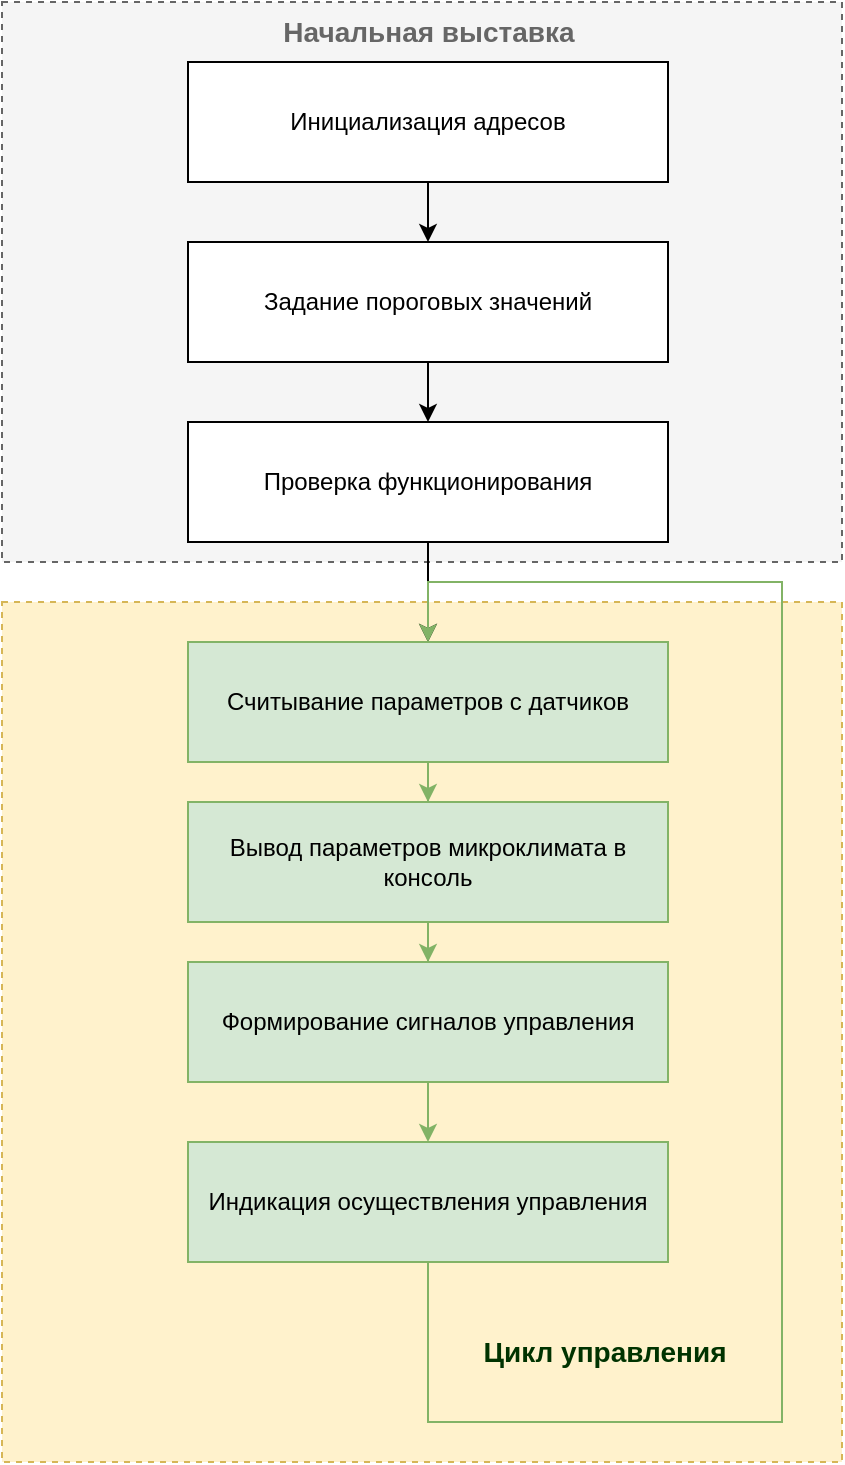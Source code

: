 <mxfile version="20.7.4" type="device" pages="8"><diagram id="ACfMKV7YfWTL3yqeA2TG" name="Страница 1"><mxGraphModel dx="1034" dy="606" grid="1" gridSize="10" guides="1" tooltips="1" connect="1" arrows="1" fold="1" page="1" pageScale="1" pageWidth="827" pageHeight="1169" math="0" shadow="0"><root><mxCell id="0"/><mxCell id="1" parent="0"/><mxCell id="_yp8h2o3TWJzAwtKs18n-18" value="" style="rounded=0;whiteSpace=wrap;html=1;dashed=1;fontSize=14;fontColor=#333333;fillColor=#f5f5f5;strokeColor=#666666;" parent="1" vertex="1"><mxGeometry x="204" y="110" width="420" height="280" as="geometry"/></mxCell><mxCell id="_yp8h2o3TWJzAwtKs18n-17" value="" style="rounded=0;whiteSpace=wrap;html=1;fontSize=14;fillColor=#fff2cc;strokeColor=#d6b656;dashed=1;" parent="1" vertex="1"><mxGeometry x="204" y="410" width="420" height="430" as="geometry"/></mxCell><mxCell id="_yp8h2o3TWJzAwtKs18n-6" style="edgeStyle=orthogonalEdgeStyle;rounded=0;orthogonalLoop=1;jettySize=auto;html=1;entryX=0.5;entryY=0;entryDx=0;entryDy=0;" parent="1" source="_yp8h2o3TWJzAwtKs18n-1" target="_yp8h2o3TWJzAwtKs18n-2" edge="1"><mxGeometry relative="1" as="geometry"/></mxCell><mxCell id="_yp8h2o3TWJzAwtKs18n-1" value="Инициализация адресов" style="rounded=0;whiteSpace=wrap;html=1;" parent="1" vertex="1"><mxGeometry x="297" y="140" width="240" height="60" as="geometry"/></mxCell><mxCell id="_yp8h2o3TWJzAwtKs18n-7" style="edgeStyle=orthogonalEdgeStyle;rounded=0;orthogonalLoop=1;jettySize=auto;html=1;entryX=0.5;entryY=0;entryDx=0;entryDy=0;" parent="1" source="_yp8h2o3TWJzAwtKs18n-2" target="_yp8h2o3TWJzAwtKs18n-3" edge="1"><mxGeometry relative="1" as="geometry"/></mxCell><mxCell id="_yp8h2o3TWJzAwtKs18n-2" value="Задание пороговых значений" style="rounded=0;whiteSpace=wrap;html=1;" parent="1" vertex="1"><mxGeometry x="297" y="230" width="240" height="60" as="geometry"/></mxCell><mxCell id="_yp8h2o3TWJzAwtKs18n-8" style="edgeStyle=orthogonalEdgeStyle;rounded=0;orthogonalLoop=1;jettySize=auto;html=1;entryX=0.5;entryY=0;entryDx=0;entryDy=0;" parent="1" source="_yp8h2o3TWJzAwtKs18n-3" target="_yp8h2o3TWJzAwtKs18n-4" edge="1"><mxGeometry relative="1" as="geometry"/></mxCell><mxCell id="_yp8h2o3TWJzAwtKs18n-3" value="Проверка функционирования" style="rounded=0;whiteSpace=wrap;html=1;" parent="1" vertex="1"><mxGeometry x="297" y="320" width="240" height="60" as="geometry"/></mxCell><mxCell id="_yp8h2o3TWJzAwtKs18n-11" style="edgeStyle=orthogonalEdgeStyle;rounded=0;orthogonalLoop=1;jettySize=auto;html=1;entryX=0.5;entryY=0;entryDx=0;entryDy=0;fillColor=#d5e8d4;strokeColor=#82b366;" parent="1" source="_yp8h2o3TWJzAwtKs18n-4" target="_yp8h2o3TWJzAwtKs18n-10" edge="1"><mxGeometry relative="1" as="geometry"/></mxCell><mxCell id="_yp8h2o3TWJzAwtKs18n-4" value="Считывание параметров с датчиков" style="rounded=0;whiteSpace=wrap;html=1;fillColor=#d5e8d4;strokeColor=#82b366;" parent="1" vertex="1"><mxGeometry x="297" y="430" width="240" height="60" as="geometry"/></mxCell><mxCell id="_yp8h2o3TWJzAwtKs18n-13" style="edgeStyle=orthogonalEdgeStyle;rounded=0;orthogonalLoop=1;jettySize=auto;html=1;exitX=0.5;exitY=1;exitDx=0;exitDy=0;fillColor=#d5e8d4;strokeColor=#82b366;entryX=0.5;entryY=0;entryDx=0;entryDy=0;" parent="1" source="_qmHFIs-u6flmwmXFRDr-1" target="_yp8h2o3TWJzAwtKs18n-4" edge="1"><mxGeometry relative="1" as="geometry"><mxPoint x="417" y="400" as="targetPoint"/><Array as="points"><mxPoint x="417" y="820"/><mxPoint x="594" y="820"/><mxPoint x="594" y="400"/><mxPoint x="417" y="400"/></Array></mxGeometry></mxCell><mxCell id="_qmHFIs-u6flmwmXFRDr-2" style="edgeStyle=orthogonalEdgeStyle;rounded=0;orthogonalLoop=1;jettySize=auto;html=1;entryX=0.5;entryY=0;entryDx=0;entryDy=0;fillColor=#d5e8d4;strokeColor=#82b366;" parent="1" source="_yp8h2o3TWJzAwtKs18n-5" target="_qmHFIs-u6flmwmXFRDr-1" edge="1"><mxGeometry relative="1" as="geometry"/></mxCell><mxCell id="_yp8h2o3TWJzAwtKs18n-5" value="Формирование сигналов управления" style="rounded=0;whiteSpace=wrap;html=1;fillColor=#d5e8d4;strokeColor=#82b366;" parent="1" vertex="1"><mxGeometry x="297" y="590" width="240" height="60" as="geometry"/></mxCell><mxCell id="_yp8h2o3TWJzAwtKs18n-12" style="edgeStyle=orthogonalEdgeStyle;rounded=0;orthogonalLoop=1;jettySize=auto;html=1;entryX=0.5;entryY=0;entryDx=0;entryDy=0;fillColor=#d5e8d4;strokeColor=#82b366;" parent="1" source="_yp8h2o3TWJzAwtKs18n-10" target="_yp8h2o3TWJzAwtKs18n-5" edge="1"><mxGeometry relative="1" as="geometry"/></mxCell><mxCell id="_yp8h2o3TWJzAwtKs18n-10" value="Вывод параметров микроклимата в консоль" style="rounded=0;whiteSpace=wrap;html=1;fillColor=#d5e8d4;strokeColor=#82b366;" parent="1" vertex="1"><mxGeometry x="297" y="510" width="240" height="60" as="geometry"/></mxCell><mxCell id="_yp8h2o3TWJzAwtKs18n-14" value="&lt;font size=&quot;1&quot; color=&quot;#003300&quot;&gt;&lt;b style=&quot;font-size: 14px;&quot;&gt;Цикл управления&lt;/b&gt;&lt;/font&gt;" style="text;html=1;align=center;verticalAlign=middle;resizable=0;points=[];autosize=1;strokeColor=none;fillColor=none;" parent="1" vertex="1"><mxGeometry x="430" y="770" width="150" height="30" as="geometry"/></mxCell><mxCell id="_yp8h2o3TWJzAwtKs18n-19" value="&lt;span style=&quot;font-size: 14px;&quot;&gt;&lt;b style=&quot;&quot;&gt;&lt;font color=&quot;#666666&quot;&gt;Начальная выставка&lt;/font&gt;&lt;/b&gt;&lt;/span&gt;" style="text;html=1;align=center;verticalAlign=middle;resizable=0;points=[];autosize=1;strokeColor=none;fillColor=none;" parent="1" vertex="1"><mxGeometry x="332" y="110" width="170" height="30" as="geometry"/></mxCell><mxCell id="_qmHFIs-u6flmwmXFRDr-1" value="Индикация осуществления управления" style="rounded=0;whiteSpace=wrap;html=1;fillColor=#d5e8d4;strokeColor=#82b366;" parent="1" vertex="1"><mxGeometry x="297" y="680" width="240" height="60" as="geometry"/></mxCell></root></mxGraphModel></diagram><diagram id="7E7za9mpi8aPdqOpsHzk" name="Страница 2"><mxGraphModel dx="7669" dy="1102" grid="1" gridSize="10" guides="0" tooltips="1" connect="1" arrows="1" fold="1" page="1" pageScale="1" pageWidth="827" pageHeight="1169" math="0" shadow="0"><root><mxCell id="0"/><mxCell id="1" parent="0"/><mxCell id="8ShyS6fc-1kv3gttCcb7-1" style="edgeStyle=orthogonalEdgeStyle;rounded=0;orthogonalLoop=1;jettySize=auto;html=1;entryX=0.5;entryY=0;entryDx=0;entryDy=0;fontSize=12;fontColor=#000000;" parent="1" source="8ShyS6fc-1kv3gttCcb7-2" target="8ShyS6fc-1kv3gttCcb7-5" edge="1"><mxGeometry relative="1" as="geometry"/></mxCell><mxCell id="8ShyS6fc-1kv3gttCcb7-2" value="B" style="ellipse;whiteSpace=wrap;html=1;aspect=fixed;fontSize=12;fontColor=#000000;" parent="1" vertex="1"><mxGeometry x="-5655" y="10" width="40" height="40" as="geometry"/></mxCell><mxCell id="8ShyS6fc-1kv3gttCcb7-3" style="edgeStyle=orthogonalEdgeStyle;rounded=0;orthogonalLoop=1;jettySize=auto;html=1;fontSize=12;fontColor=#000000;" parent="1" source="8ShyS6fc-1kv3gttCcb7-5" target="8ShyS6fc-1kv3gttCcb7-7" edge="1"><mxGeometry relative="1" as="geometry"/></mxCell><mxCell id="8ShyS6fc-1kv3gttCcb7-4" style="edgeStyle=orthogonalEdgeStyle;rounded=0;orthogonalLoop=1;jettySize=auto;html=1;fontSize=12;fontColor=#000000;" parent="1" source="8ShyS6fc-1kv3gttCcb7-5" target="8ShyS6fc-1kv3gttCcb7-17" edge="1"><mxGeometry relative="1" as="geometry"/></mxCell><mxCell id="8ShyS6fc-1kv3gttCcb7-5" value="&lt;font style=&quot;font-size: 12px;&quot;&gt;dispTemp &amp;lt; &lt;br&gt;TEMP_MIN_THRESHOLD&lt;br&gt;&lt;br&gt;&lt;/font&gt;" style="rhombus;whiteSpace=wrap;html=1;fontSize=14;fontColor=#000000;" parent="1" vertex="1"><mxGeometry x="-5755" y="70" width="240" height="70" as="geometry"/></mxCell><mxCell id="8ShyS6fc-1kv3gttCcb7-6" style="edgeStyle=orthogonalEdgeStyle;rounded=0;orthogonalLoop=1;jettySize=auto;html=1;entryX=0.5;entryY=0;entryDx=0;entryDy=0;fontSize=12;fontColor=#000000;" parent="1" source="8ShyS6fc-1kv3gttCcb7-7" target="8ShyS6fc-1kv3gttCcb7-12" edge="1"><mxGeometry relative="1" as="geometry"/></mxCell><mxCell id="8ShyS6fc-1kv3gttCcb7-7" value="heatPWM = 60;" style="rounded=0;whiteSpace=wrap;html=1;fontSize=12;fontColor=#000000;" parent="1" vertex="1"><mxGeometry x="-5484" y="90" width="120" height="30" as="geometry"/></mxCell><mxCell id="8ShyS6fc-1kv3gttCcb7-8" style="edgeStyle=orthogonalEdgeStyle;rounded=0;orthogonalLoop=1;jettySize=auto;html=1;entryX=0.5;entryY=0;entryDx=0;entryDy=0;fontSize=12;fontColor=#000000;" parent="1" source="8ShyS6fc-1kv3gttCcb7-9" target="8ShyS6fc-1kv3gttCcb7-17" edge="1"><mxGeometry relative="1" as="geometry"/></mxCell><mxCell id="8ShyS6fc-1kv3gttCcb7-9" value="digitalWrite&lt;br&gt;(LED_VENT, HIGH)" style="rounded=0;whiteSpace=wrap;html=1;fontSize=12;fontColor=#000000;" parent="1" vertex="1"><mxGeometry x="-5484" y="265" width="120" height="40" as="geometry"/></mxCell><mxCell id="8ShyS6fc-1kv3gttCcb7-10" style="edgeStyle=orthogonalEdgeStyle;rounded=0;orthogonalLoop=1;jettySize=auto;html=1;entryX=0;entryY=0.5;entryDx=0;entryDy=0;fontSize=12;fontColor=#000000;" parent="1" source="8ShyS6fc-1kv3gttCcb7-12" target="8ShyS6fc-1kv3gttCcb7-14" edge="1"><mxGeometry relative="1" as="geometry"/></mxCell><mxCell id="8ShyS6fc-1kv3gttCcb7-11" style="edgeStyle=orthogonalEdgeStyle;rounded=0;orthogonalLoop=1;jettySize=auto;html=1;entryX=0.5;entryY=0;entryDx=0;entryDy=0;fontSize=12;fontColor=#000000;" parent="1" source="8ShyS6fc-1kv3gttCcb7-12" target="8ShyS6fc-1kv3gttCcb7-9" edge="1"><mxGeometry relative="1" as="geometry"/></mxCell><mxCell id="8ShyS6fc-1kv3gttCcb7-12" value="&lt;div style=&quot;&quot;&gt;&lt;span style=&quot;font-size: 12px; background-color: initial;&quot;&gt;dispTemp &amp;lt;&lt;/span&gt;&lt;/div&gt;&lt;font style=&quot;font-size: 12px;&quot;&gt;TEMP_MIN_THRESHOLD_2&lt;br&gt;&lt;br&gt;&lt;/font&gt;" style="rhombus;whiteSpace=wrap;html=1;fontSize=14;fontColor=#000000;" parent="1" vertex="1"><mxGeometry x="-5544" y="160" width="240" height="70" as="geometry"/></mxCell><mxCell id="8ShyS6fc-1kv3gttCcb7-13" style="edgeStyle=orthogonalEdgeStyle;rounded=0;orthogonalLoop=1;jettySize=auto;html=1;fontSize=12;fontColor=#000000;entryX=0.5;entryY=0;entryDx=0;entryDy=0;" parent="1" source="8ShyS6fc-1kv3gttCcb7-14" target="8ShyS6fc-1kv3gttCcb7-9" edge="1"><mxGeometry relative="1" as="geometry"><mxPoint x="-5424" y="255" as="targetPoint"/><Array as="points"><mxPoint x="-5204" y="245"/><mxPoint x="-5424" y="245"/></Array></mxGeometry></mxCell><mxCell id="8ShyS6fc-1kv3gttCcb7-14" value="heatPWM = 120;" style="rounded=0;whiteSpace=wrap;html=1;fontSize=12;fontColor=#000000;" parent="1" vertex="1"><mxGeometry x="-5264" y="180" width="120" height="30" as="geometry"/></mxCell><mxCell id="8ShyS6fc-1kv3gttCcb7-15" style="edgeStyle=orthogonalEdgeStyle;rounded=0;orthogonalLoop=1;jettySize=auto;html=1;fontSize=12;fontColor=#000000;" parent="1" source="8ShyS6fc-1kv3gttCcb7-17" target="8ShyS6fc-1kv3gttCcb7-19" edge="1"><mxGeometry relative="1" as="geometry"/></mxCell><mxCell id="8ShyS6fc-1kv3gttCcb7-16" style="edgeStyle=orthogonalEdgeStyle;rounded=0;orthogonalLoop=1;jettySize=auto;html=1;entryX=0.5;entryY=0;entryDx=0;entryDy=0;fontSize=12;fontColor=#000000;" parent="1" source="8ShyS6fc-1kv3gttCcb7-17" target="8ShyS6fc-1kv3gttCcb7-32" edge="1"><mxGeometry relative="1" as="geometry"/></mxCell><mxCell id="8ShyS6fc-1kv3gttCcb7-17" value="&lt;font style=&quot;&quot;&gt;&lt;span style=&quot;font-size: 12px;&quot;&gt;dispTemp &amp;gt; &lt;br&gt;TEMP_MAX_THRESHOLD&lt;br&gt;&lt;/span&gt;&lt;br&gt;&lt;/font&gt;" style="rhombus;whiteSpace=wrap;html=1;fontSize=14;fontColor=#000000;" parent="1" vertex="1"><mxGeometry x="-5755" y="312" width="240" height="70" as="geometry"/></mxCell><mxCell id="8ShyS6fc-1kv3gttCcb7-18" style="edgeStyle=orthogonalEdgeStyle;rounded=0;orthogonalLoop=1;jettySize=auto;html=1;entryX=0.5;entryY=0;entryDx=0;entryDy=0;fontSize=12;fontColor=#000000;" parent="1" source="8ShyS6fc-1kv3gttCcb7-19" target="8ShyS6fc-1kv3gttCcb7-24" edge="1"><mxGeometry relative="1" as="geometry"/></mxCell><mxCell id="8ShyS6fc-1kv3gttCcb7-19" value="coolPWM = 60;" style="rounded=0;whiteSpace=wrap;html=1;fontSize=12;fontColor=#000000;" parent="1" vertex="1"><mxGeometry x="-5485" y="332" width="120" height="30" as="geometry"/></mxCell><mxCell id="8ShyS6fc-1kv3gttCcb7-20" style="edgeStyle=orthogonalEdgeStyle;rounded=0;orthogonalLoop=1;jettySize=auto;html=1;fontSize=12;fontColor=#000000;entryX=0.5;entryY=0;entryDx=0;entryDy=0;" parent="1" source="8ShyS6fc-1kv3gttCcb7-21" target="8ShyS6fc-1kv3gttCcb7-32" edge="1"><mxGeometry relative="1" as="geometry"><mxPoint x="-5635" y="512" as="targetPoint"/></mxGeometry></mxCell><mxCell id="8ShyS6fc-1kv3gttCcb7-21" value="digitalWrite&lt;br&gt;(LED_VENT, HIGH)" style="rounded=0;whiteSpace=wrap;html=1;fontSize=12;fontColor=#000000;" parent="1" vertex="1"><mxGeometry x="-5485" y="478" width="120" height="40" as="geometry"/></mxCell><mxCell id="8ShyS6fc-1kv3gttCcb7-22" style="edgeStyle=orthogonalEdgeStyle;rounded=0;orthogonalLoop=1;jettySize=auto;html=1;entryX=0;entryY=0.5;entryDx=0;entryDy=0;fontSize=12;fontColor=#000000;" parent="1" source="8ShyS6fc-1kv3gttCcb7-24" edge="1"><mxGeometry relative="1" as="geometry"><mxPoint x="-5265" y="417.0" as="targetPoint"/></mxGeometry></mxCell><mxCell id="8ShyS6fc-1kv3gttCcb7-23" style="edgeStyle=orthogonalEdgeStyle;rounded=0;orthogonalLoop=1;jettySize=auto;html=1;entryX=0.5;entryY=0;entryDx=0;entryDy=0;fontSize=12;fontColor=#000000;" parent="1" source="8ShyS6fc-1kv3gttCcb7-24" target="8ShyS6fc-1kv3gttCcb7-21" edge="1"><mxGeometry relative="1" as="geometry"/></mxCell><mxCell id="8ShyS6fc-1kv3gttCcb7-24" value="&lt;div style=&quot;&quot;&gt;&lt;/div&gt;&lt;font style=&quot;&quot;&gt;&lt;span style=&quot;font-size: 12px;&quot;&gt;dispTemp &amp;gt; &lt;br&gt;TEMP_MAX_THRESHOLD_2&lt;br&gt;&lt;/span&gt;&lt;br&gt;&lt;/font&gt;" style="rhombus;whiteSpace=wrap;html=1;fontSize=14;fontColor=#000000;" parent="1" vertex="1"><mxGeometry x="-5545" y="382" width="240" height="70" as="geometry"/></mxCell><mxCell id="8ShyS6fc-1kv3gttCcb7-25" style="edgeStyle=orthogonalEdgeStyle;rounded=0;orthogonalLoop=1;jettySize=auto;html=1;fontSize=12;fontColor=#000000;entryX=0.5;entryY=0;entryDx=0;entryDy=0;" parent="1" target="8ShyS6fc-1kv3gttCcb7-21" edge="1"><mxGeometry relative="1" as="geometry"><mxPoint x="-5425" y="477" as="targetPoint"/><Array as="points"><mxPoint x="-5205" y="463"/><mxPoint x="-5425" y="463"/><mxPoint x="-5425" y="478"/></Array><mxPoint x="-5205" y="432.0" as="sourcePoint"/></mxGeometry></mxCell><mxCell id="8ShyS6fc-1kv3gttCcb7-26" value="coolPWM = 120;" style="rounded=0;whiteSpace=wrap;html=1;fontSize=12;fontColor=#000000;" parent="1" vertex="1"><mxGeometry x="-5264" y="402" width="120" height="30" as="geometry"/></mxCell><mxCell id="8ShyS6fc-1kv3gttCcb7-27" value="True" style="text;html=1;align=center;verticalAlign=middle;resizable=0;points=[];autosize=1;strokeColor=none;fillColor=none;fontSize=12;fontColor=#000000;" parent="1" vertex="1"><mxGeometry x="-5525" y="80" width="50" height="30" as="geometry"/></mxCell><mxCell id="8ShyS6fc-1kv3gttCcb7-28" value="True" style="text;html=1;align=center;verticalAlign=middle;resizable=0;points=[];autosize=1;strokeColor=none;fillColor=none;fontSize=12;fontColor=#000000;" parent="1" vertex="1"><mxGeometry x="-5534" y="320.5" width="50" height="30" as="geometry"/></mxCell><mxCell id="8ShyS6fc-1kv3gttCcb7-29" value="False" style="text;html=1;align=center;verticalAlign=middle;resizable=0;points=[];autosize=1;strokeColor=none;fillColor=none;fontSize=12;fontColor=#000000;" parent="1" vertex="1"><mxGeometry x="-5635" y="141.25" width="50" height="30" as="geometry"/></mxCell><mxCell id="8ShyS6fc-1kv3gttCcb7-30" style="edgeStyle=orthogonalEdgeStyle;rounded=0;orthogonalLoop=1;jettySize=auto;html=1;entryX=0.5;entryY=0;entryDx=0;entryDy=0;fontSize=12;fontColor=#000000;" parent="1" source="8ShyS6fc-1kv3gttCcb7-32" target="8ShyS6fc-1kv3gttCcb7-35" edge="1"><mxGeometry relative="1" as="geometry"><mxPoint x="-5635" y="643" as="targetPoint"/></mxGeometry></mxCell><mxCell id="8ShyS6fc-1kv3gttCcb7-31" style="edgeStyle=orthogonalEdgeStyle;rounded=0;orthogonalLoop=1;jettySize=auto;html=1;entryX=0.25;entryY=0;entryDx=0;entryDy=0;" parent="1" source="8ShyS6fc-1kv3gttCcb7-32" target="8ShyS6fc-1kv3gttCcb7-68" edge="1"><mxGeometry relative="1" as="geometry"/></mxCell><mxCell id="8ShyS6fc-1kv3gttCcb7-32" value="&lt;font style=&quot;&quot;&gt;&lt;span style=&quot;font-size: 12px;&quot;&gt;testTimer(controlOFFTimerD, controlOFFTimer)&lt;/span&gt;&lt;br&gt;&lt;/font&gt;" style="rhombus;whiteSpace=wrap;html=1;fontSize=14;fontColor=#000000;" parent="1" vertex="1"><mxGeometry x="-5755" y="518" width="240" height="70" as="geometry"/></mxCell><mxCell id="8ShyS6fc-1kv3gttCcb7-33" style="edgeStyle=orthogonalEdgeStyle;rounded=0;orthogonalLoop=1;jettySize=auto;html=1;entryX=0;entryY=0.5;entryDx=0;entryDy=0;fontSize=12;fontColor=#000000;" parent="1" source="8ShyS6fc-1kv3gttCcb7-35" target="8ShyS6fc-1kv3gttCcb7-37" edge="1"><mxGeometry relative="1" as="geometry"/></mxCell><mxCell id="8ShyS6fc-1kv3gttCcb7-34" style="edgeStyle=orthogonalEdgeStyle;rounded=0;orthogonalLoop=1;jettySize=auto;html=1;entryX=0.5;entryY=0;entryDx=0;entryDy=0;fontSize=12;fontColor=#000000;" parent="1" source="8ShyS6fc-1kv3gttCcb7-35" target="8ShyS6fc-1kv3gttCcb7-40" edge="1"><mxGeometry relative="1" as="geometry"/></mxCell><mxCell id="8ShyS6fc-1kv3gttCcb7-35" value="&lt;font style=&quot;&quot;&gt;&lt;span style=&quot;font-size: 12px;&quot;&gt;(getPWM(coolPWM) != 0)&lt;br&gt;AND&lt;br&gt;(dispTemp&amp;lt;=tempAvarage)&lt;/span&gt;&lt;br&gt;&lt;/font&gt;" style="rhombus;whiteSpace=wrap;html=1;fontSize=14;fontColor=#000000;" parent="1" vertex="1"><mxGeometry x="-5777.5" y="610" width="285" height="80" as="geometry"/></mxCell><mxCell id="8ShyS6fc-1kv3gttCcb7-36" style="edgeStyle=orthogonalEdgeStyle;rounded=0;orthogonalLoop=1;jettySize=auto;html=1;entryX=1;entryY=0;entryDx=0;entryDy=0;fontSize=14;" parent="1" source="8ShyS6fc-1kv3gttCcb7-37" target="8ShyS6fc-1kv3gttCcb7-40" edge="1"><mxGeometry relative="1" as="geometry"><Array as="points"><mxPoint x="-5385" y="691"/><mxPoint x="-5562" y="691"/></Array></mxGeometry></mxCell><mxCell id="8ShyS6fc-1kv3gttCcb7-37" value="coolPWM = 0;" style="rounded=0;whiteSpace=wrap;html=1;fontSize=12;fontColor=#000000;" parent="1" vertex="1"><mxGeometry x="-5445" y="635" width="120" height="30" as="geometry"/></mxCell><mxCell id="8ShyS6fc-1kv3gttCcb7-38" style="edgeStyle=orthogonalEdgeStyle;rounded=0;orthogonalLoop=1;jettySize=auto;html=1;entryX=0;entryY=0.5;entryDx=0;entryDy=0;fontSize=12;fontColor=#000000;" parent="1" source="8ShyS6fc-1kv3gttCcb7-40" target="8ShyS6fc-1kv3gttCcb7-42" edge="1"><mxGeometry relative="1" as="geometry"/></mxCell><mxCell id="8ShyS6fc-1kv3gttCcb7-39" style="edgeStyle=orthogonalEdgeStyle;rounded=0;orthogonalLoop=1;jettySize=auto;html=1;entryX=0.5;entryY=0;entryDx=0;entryDy=0;fontSize=12;fontColor=#000000;" parent="1" source="8ShyS6fc-1kv3gttCcb7-40" target="8ShyS6fc-1kv3gttCcb7-45" edge="1"><mxGeometry relative="1" as="geometry"/></mxCell><mxCell id="8ShyS6fc-1kv3gttCcb7-40" value="&lt;font style=&quot;&quot;&gt;&lt;span style=&quot;font-size: 12px;&quot;&gt;getPWM(heatPWM) != 0)&lt;br&gt;AND &lt;br&gt;(dispTemp&amp;gt;=tempAvarage&lt;/span&gt;&lt;br&gt;&lt;/font&gt;" style="rhombus;whiteSpace=wrap;html=1;fontSize=14;fontColor=#000000;" parent="1" vertex="1"><mxGeometry x="-5780" y="715" width="290" height="80" as="geometry"/></mxCell><mxCell id="8ShyS6fc-1kv3gttCcb7-41" style="edgeStyle=orthogonalEdgeStyle;rounded=0;orthogonalLoop=1;jettySize=auto;html=1;entryX=1;entryY=0;entryDx=0;entryDy=0;fontSize=14;" parent="1" source="8ShyS6fc-1kv3gttCcb7-42" target="8ShyS6fc-1kv3gttCcb7-45" edge="1"><mxGeometry relative="1" as="geometry"><Array as="points"><mxPoint x="-5385" y="791"/><mxPoint x="-5581" y="791"/></Array></mxGeometry></mxCell><mxCell id="8ShyS6fc-1kv3gttCcb7-42" value="heatPWM = 0;" style="rounded=0;whiteSpace=wrap;html=1;fontSize=12;fontColor=#000000;" parent="1" vertex="1"><mxGeometry x="-5445" y="740" width="120" height="30" as="geometry"/></mxCell><mxCell id="8ShyS6fc-1kv3gttCcb7-43" style="edgeStyle=orthogonalEdgeStyle;rounded=0;orthogonalLoop=1;jettySize=auto;html=1;entryX=0;entryY=0.5;entryDx=0;entryDy=0;fontSize=12;fontColor=#000000;" parent="1" source="8ShyS6fc-1kv3gttCcb7-45" target="8ShyS6fc-1kv3gttCcb7-47" edge="1"><mxGeometry relative="1" as="geometry"><mxPoint x="-5445" y="855" as="targetPoint"/></mxGeometry></mxCell><mxCell id="8ShyS6fc-1kv3gttCcb7-44" style="edgeStyle=orthogonalEdgeStyle;rounded=0;orthogonalLoop=1;jettySize=auto;html=1;entryX=0.5;entryY=0;entryDx=0;entryDy=0;fontSize=12;fontColor=#000000;" parent="1" source="8ShyS6fc-1kv3gttCcb7-45" target="8ShyS6fc-1kv3gttCcb7-50" edge="1"><mxGeometry relative="1" as="geometry"/></mxCell><mxCell id="8ShyS6fc-1kv3gttCcb7-45" value="&lt;font style=&quot;&quot;&gt;&lt;span style=&quot;font-size: 12px;&quot;&gt;dispHum &amp;gt;= humAvarage&lt;/span&gt;&lt;br&gt;&lt;/font&gt;" style="rhombus;whiteSpace=wrap;html=1;fontSize=14;fontColor=#000000;" parent="1" vertex="1"><mxGeometry x="-5742.5" y="815" width="215" height="50" as="geometry"/></mxCell><mxCell id="8ShyS6fc-1kv3gttCcb7-46" style="edgeStyle=orthogonalEdgeStyle;rounded=0;orthogonalLoop=1;jettySize=auto;html=1;entryX=1;entryY=0;entryDx=0;entryDy=0;fontSize=14;" parent="1" source="8ShyS6fc-1kv3gttCcb7-47" target="8ShyS6fc-1kv3gttCcb7-50" edge="1"><mxGeometry relative="1" as="geometry"><Array as="points"><mxPoint x="-5385" y="871"/><mxPoint x="-5581" y="871"/></Array></mxGeometry></mxCell><mxCell id="8ShyS6fc-1kv3gttCcb7-47" value="digitalWrite&lt;br&gt;(LED_HUM, LOW)" style="rounded=0;whiteSpace=wrap;html=1;fontSize=12;fontColor=#000000;" parent="1" vertex="1"><mxGeometry x="-5445" y="820" width="120" height="40" as="geometry"/></mxCell><mxCell id="8ShyS6fc-1kv3gttCcb7-48" style="edgeStyle=orthogonalEdgeStyle;rounded=0;orthogonalLoop=1;jettySize=auto;html=1;entryX=0;entryY=0.5;entryDx=0;entryDy=0;fontSize=12;fontColor=#000000;" parent="1" source="8ShyS6fc-1kv3gttCcb7-50" target="8ShyS6fc-1kv3gttCcb7-52" edge="1"><mxGeometry relative="1" as="geometry"><mxPoint x="-5445" y="925" as="targetPoint"/></mxGeometry></mxCell><mxCell id="8ShyS6fc-1kv3gttCcb7-49" style="edgeStyle=orthogonalEdgeStyle;rounded=0;orthogonalLoop=1;jettySize=auto;html=1;entryX=0.5;entryY=0;entryDx=0;entryDy=0;fontSize=12;fontColor=#000000;" parent="1" source="8ShyS6fc-1kv3gttCcb7-50" target="8ShyS6fc-1kv3gttCcb7-55" edge="1"><mxGeometry relative="1" as="geometry"/></mxCell><mxCell id="8ShyS6fc-1kv3gttCcb7-50" value="&lt;font style=&quot;&quot;&gt;&lt;span style=&quot;font-size: 12px;&quot;&gt;dispHum &amp;lt;= humAvarage&lt;/span&gt;&lt;br&gt;&lt;/font&gt;" style="rhombus;whiteSpace=wrap;html=1;fontSize=14;fontColor=#000000;" parent="1" vertex="1"><mxGeometry x="-5742.5" y="885" width="215" height="50" as="geometry"/></mxCell><mxCell id="8ShyS6fc-1kv3gttCcb7-51" style="edgeStyle=orthogonalEdgeStyle;rounded=0;orthogonalLoop=1;jettySize=auto;html=1;entryX=1;entryY=0;entryDx=0;entryDy=0;fontSize=14;" parent="1" source="8ShyS6fc-1kv3gttCcb7-52" target="8ShyS6fc-1kv3gttCcb7-55" edge="1"><mxGeometry relative="1" as="geometry"><Array as="points"><mxPoint x="-5385" y="941"/><mxPoint x="-5581" y="941"/></Array></mxGeometry></mxCell><mxCell id="8ShyS6fc-1kv3gttCcb7-52" value="digitalWrite&lt;br&gt;(LED_DEHUM, LOW)" style="rounded=0;whiteSpace=wrap;html=1;fontSize=12;fontColor=#000000;" parent="1" vertex="1"><mxGeometry x="-5445" y="890" width="120" height="40" as="geometry"/></mxCell><mxCell id="8ShyS6fc-1kv3gttCcb7-53" style="edgeStyle=orthogonalEdgeStyle;rounded=0;orthogonalLoop=1;jettySize=auto;html=1;entryX=0;entryY=0.5;entryDx=0;entryDy=0;fontSize=12;fontColor=#000000;" parent="1" source="8ShyS6fc-1kv3gttCcb7-55" target="8ShyS6fc-1kv3gttCcb7-57" edge="1"><mxGeometry relative="1" as="geometry"><mxPoint x="-5445" y="995" as="targetPoint"/></mxGeometry></mxCell><mxCell id="8ShyS6fc-1kv3gttCcb7-54" style="edgeStyle=orthogonalEdgeStyle;rounded=0;orthogonalLoop=1;jettySize=auto;html=1;entryX=0.5;entryY=0;entryDx=0;entryDy=0;" parent="1" source="8ShyS6fc-1kv3gttCcb7-55" target="8ShyS6fc-1kv3gttCcb7-60" edge="1"><mxGeometry relative="1" as="geometry"/></mxCell><mxCell id="8ShyS6fc-1kv3gttCcb7-55" value="&lt;font style=&quot;&quot;&gt;&lt;span style=&quot;font-size: 12px;&quot;&gt;dispSmoke &amp;lt; &lt;br&gt;SMOKE_THRESHOLD&lt;/span&gt;&lt;br&gt;&lt;/font&gt;" style="rhombus;whiteSpace=wrap;html=1;fontSize=14;fontColor=#000000;" parent="1" vertex="1"><mxGeometry x="-5742.5" y="965" width="215" height="50" as="geometry"/></mxCell><mxCell id="2mwh3JWV_isvoYQMr_KR-2" style="edgeStyle=orthogonalEdgeStyle;rounded=0;orthogonalLoop=1;jettySize=auto;html=1;entryX=0.69;entryY=0.173;entryDx=0;entryDy=0;endArrow=classic;endFill=1;entryPerimeter=0;" edge="1" parent="1" source="8ShyS6fc-1kv3gttCcb7-57" target="8ShyS6fc-1kv3gttCcb7-60"><mxGeometry relative="1" as="geometry"><Array as="points"><mxPoint x="-5385" y="1030"/><mxPoint x="-5582" y="1030"/></Array></mxGeometry></mxCell><mxCell id="8ShyS6fc-1kv3gttCcb7-57" value="digitalWrite&lt;br&gt;(BUZZER, LOW)&lt;br&gt;fire = false" style="rounded=0;whiteSpace=wrap;html=1;fontSize=12;fontColor=#000000;" parent="1" vertex="1"><mxGeometry x="-5445" y="960" width="120" height="60" as="geometry"/></mxCell><mxCell id="8ShyS6fc-1kv3gttCcb7-58" style="edgeStyle=orthogonalEdgeStyle;rounded=0;orthogonalLoop=1;jettySize=auto;html=1;entryX=0;entryY=0.5;entryDx=0;entryDy=0;" parent="1" source="8ShyS6fc-1kv3gttCcb7-60" target="8ShyS6fc-1kv3gttCcb7-62" edge="1"><mxGeometry relative="1" as="geometry"/></mxCell><mxCell id="2mwh3JWV_isvoYQMr_KR-4" style="edgeStyle=orthogonalEdgeStyle;rounded=0;orthogonalLoop=1;jettySize=auto;html=1;entryX=0.5;entryY=0;entryDx=0;entryDy=0;endArrow=classic;endFill=1;" edge="1" parent="1" source="8ShyS6fc-1kv3gttCcb7-60" target="2mwh3JWV_isvoYQMr_KR-3"><mxGeometry relative="1" as="geometry"/></mxCell><mxCell id="8ShyS6fc-1kv3gttCcb7-60" value="&lt;font style=&quot;&quot;&gt;&lt;span style=&quot;font-size: 12px;&quot;&gt;heatPWM == 0) AND&lt;/span&gt;&lt;br&gt;&lt;span style=&quot;font-size: 12px;&quot;&gt;(coolPWM == 0) AND&lt;/span&gt;&lt;br&gt;&lt;span style=&quot;font-size: 12px;&quot;&gt;(dispSmoke &amp;lt; SMOKE_THRESHOLD)&lt;/span&gt;&lt;br&gt;&lt;/font&gt;" style="rhombus;whiteSpace=wrap;html=1;fontSize=14;fontColor=#000000;" parent="1" vertex="1"><mxGeometry x="-5773.75" y="1050" width="277.5" height="80" as="geometry"/></mxCell><mxCell id="2mwh3JWV_isvoYQMr_KR-11" style="edgeStyle=orthogonalEdgeStyle;rounded=0;orthogonalLoop=1;jettySize=auto;html=1;entryX=1;entryY=0;entryDx=0;entryDy=0;endArrow=classic;endFill=1;" edge="1" parent="1" source="8ShyS6fc-1kv3gttCcb7-62" target="2mwh3JWV_isvoYQMr_KR-3"><mxGeometry relative="1" as="geometry"><Array as="points"><mxPoint x="-5385" y="1130"/><mxPoint x="-5582" y="1130"/></Array></mxGeometry></mxCell><mxCell id="8ShyS6fc-1kv3gttCcb7-62" value="digitalWrite&lt;br&gt;(LED_VENT, LOW)" style="rounded=0;whiteSpace=wrap;html=1;fontSize=12;fontColor=#000000;" parent="1" vertex="1"><mxGeometry x="-5445" y="1070" width="120" height="40" as="geometry"/></mxCell><mxCell id="8ShyS6fc-1kv3gttCcb7-63" value="" style="shape=curlyBracket;whiteSpace=wrap;html=1;rounded=1;labelPosition=left;verticalLabelPosition=middle;align=right;verticalAlign=middle;fontSize=14;fontColor=#000000;size=0.5;" parent="1" vertex="1"><mxGeometry x="-5300" y="75" width="20" height="60" as="geometry"/></mxCell><mxCell id="8ShyS6fc-1kv3gttCcb7-64" value="&lt;font color=&quot;#006600&quot;&gt;Включить нагреватель&lt;br&gt;настройка скважности&amp;nbsp;&lt;br&gt;ШИМ сигнала от 0 до 255&lt;/font&gt;" style="text;html=1;align=left;verticalAlign=middle;resizable=0;points=[];autosize=1;strokeColor=none;fillColor=none;fontSize=14;fontColor=#000000;" parent="1" vertex="1"><mxGeometry x="-5280" y="76" width="190" height="60" as="geometry"/></mxCell><mxCell id="8ShyS6fc-1kv3gttCcb7-65" value="" style="shape=curlyBracket;whiteSpace=wrap;html=1;rounded=1;labelPosition=left;verticalLabelPosition=middle;align=right;verticalAlign=middle;fontSize=14;fontColor=#000000;size=0.5;" parent="1" vertex="1"><mxGeometry x="-5140" y="168" width="20" height="60" as="geometry"/></mxCell><mxCell id="8ShyS6fc-1kv3gttCcb7-66" value="&lt;font color=&quot;#006600&quot;&gt;Увеличить длинну &lt;br&gt;импульса в два раза&lt;/font&gt;" style="text;html=1;align=left;verticalAlign=middle;resizable=0;points=[];autosize=1;strokeColor=none;fillColor=none;fontSize=14;fontColor=#000000;" parent="1" vertex="1"><mxGeometry x="-5125" y="171.25" width="160" height="50" as="geometry"/></mxCell><mxCell id="8ShyS6fc-1kv3gttCcb7-67" style="edgeStyle=orthogonalEdgeStyle;rounded=0;orthogonalLoop=1;jettySize=auto;html=1;entryX=0;entryY=0.5;entryDx=0;entryDy=0;" parent="1" source="8ShyS6fc-1kv3gttCcb7-68" target="8ShyS6fc-1kv3gttCcb7-69" edge="1"><mxGeometry relative="1" as="geometry"/></mxCell><mxCell id="8ShyS6fc-1kv3gttCcb7-68" value="&lt;div&gt;&amp;nbsp; HEATER.setPWM(heatPWM);&lt;span style=&quot;background-color: initial;&quot;&gt;&amp;nbsp; COOLER.setPWM(coolPWM);&lt;/span&gt;&lt;span style=&quot;background-color: initial;&quot;&gt;&amp;nbsp;&lt;/span&gt;&lt;/div&gt;&lt;div&gt;delay(10);&amp;nbsp;&lt;/div&gt;" style="rounded=0;whiteSpace=wrap;html=1;" parent="1" vertex="1"><mxGeometry x="-5279" y="1164" width="180" height="120" as="geometry"/></mxCell><mxCell id="8ShyS6fc-1kv3gttCcb7-69" value="С" style="ellipse;whiteSpace=wrap;html=1;aspect=fixed;fontSize=12;fontColor=#000000;" parent="1" vertex="1"><mxGeometry x="-5039" y="1204" width="40" height="40" as="geometry"/></mxCell><mxCell id="8ShyS6fc-1kv3gttCcb7-70" value="" style="shape=curlyBracket;whiteSpace=wrap;html=1;rounded=1;labelPosition=left;verticalLabelPosition=middle;align=right;verticalAlign=middle;fontSize=14;fontColor=#000000;size=0.5;" parent="1" vertex="1"><mxGeometry x="-5220" y="546" width="20" height="210" as="geometry"/></mxCell><mxCell id="8ShyS6fc-1kv3gttCcb7-71" value="&lt;font color=&quot;#006600&quot; style=&quot;font-size: 14px;&quot;&gt;В данном блоке происходи &lt;br&gt;контроль отключения приборов, &lt;br&gt;обратная связь по&amp;nbsp;показателям &lt;br&gt;датчиков микроклимата&lt;/font&gt;" style="text;html=1;align=left;verticalAlign=middle;resizable=0;points=[];autosize=1;strokeColor=none;fillColor=none;" parent="1" vertex="1"><mxGeometry x="-5200" y="546" width="230" height="80" as="geometry"/></mxCell><mxCell id="8ShyS6fc-1kv3gttCcb7-72" value="&lt;div style=&quot;&quot;&gt;&lt;ul style=&quot;&quot;&gt;&lt;li&gt;&lt;font color=&quot;#006600&quot;&gt;&lt;span style=&quot;background-color: initial;&quot;&gt;coolPWM - скважность ШИМ&amp;nbsp;&lt;br&gt;&lt;/span&gt;охладителя(0 выключение)&lt;/font&gt;&lt;/li&gt;&lt;li&gt;&lt;font color=&quot;#006600&quot;&gt;heatPWM - скважность ШИМ&lt;br&gt;нагревателя(0 выключение)&lt;/font&gt;&lt;/li&gt;&lt;li&gt;&lt;font color=&quot;#006600&quot;&gt;условия для выключкения&lt;br&gt;увлажнителя, осушителя,&lt;br&gt;сигнализации, вентиляции&lt;br&gt;соответственно&lt;/font&gt;&lt;/li&gt;&lt;/ul&gt;&lt;/div&gt;" style="text;html=1;align=left;verticalAlign=middle;resizable=0;points=[];autosize=1;strokeColor=none;fillColor=none;fontSize=14;" parent="1" vertex="1"><mxGeometry x="-5220" y="601" width="250" height="180" as="geometry"/></mxCell><mxCell id="8ShyS6fc-1kv3gttCcb7-73" value="" style="shape=curlyBracket;whiteSpace=wrap;html=1;rounded=1;labelPosition=left;verticalLabelPosition=middle;align=right;verticalAlign=middle;fontSize=14;fontColor=#000000;size=0.5;" parent="1" vertex="1"><mxGeometry x="-5300" y="317.5" width="20" height="60" as="geometry"/></mxCell><mxCell id="8ShyS6fc-1kv3gttCcb7-74" value="&lt;font color=&quot;#006600&quot;&gt;Включить охлаждение&lt;br&gt;настройка скважности&amp;nbsp;&lt;br&gt;ШИМ сигнала от 0 до 255&lt;/font&gt;" style="text;html=1;align=left;verticalAlign=middle;resizable=0;points=[];autosize=1;strokeColor=none;fillColor=none;fontSize=14;fontColor=#000000;" parent="1" vertex="1"><mxGeometry x="-5280" y="318.5" width="190" height="60" as="geometry"/></mxCell><mxCell id="8ShyS6fc-1kv3gttCcb7-75" value="False" style="text;html=1;align=center;verticalAlign=middle;resizable=0;points=[];autosize=1;strokeColor=none;fillColor=none;fontSize=12;fontColor=#000000;" parent="1" vertex="1"><mxGeometry x="-5635" y="382" width="50" height="30" as="geometry"/></mxCell><mxCell id="8ShyS6fc-1kv3gttCcb7-76" value="False" style="text;html=1;align=center;verticalAlign=middle;resizable=0;points=[];autosize=1;strokeColor=none;fillColor=none;fontSize=12;fontColor=#000000;" parent="1" vertex="1"><mxGeometry x="-5525" y="526" width="50" height="30" as="geometry"/></mxCell><mxCell id="8ShyS6fc-1kv3gttCcb7-77" value="False" style="text;html=1;align=center;verticalAlign=middle;resizable=0;points=[];autosize=1;strokeColor=none;fillColor=none;fontSize=12;fontColor=#000000;" parent="1" vertex="1"><mxGeometry x="-5635" y="686" width="50" height="30" as="geometry"/></mxCell><mxCell id="8ShyS6fc-1kv3gttCcb7-78" value="False" style="text;html=1;align=center;verticalAlign=middle;resizable=0;points=[];autosize=1;strokeColor=none;fillColor=none;fontSize=12;fontColor=#000000;" parent="1" vertex="1"><mxGeometry x="-5635" y="790" width="50" height="30" as="geometry"/></mxCell><mxCell id="8ShyS6fc-1kv3gttCcb7-79" value="False" style="text;html=1;align=center;verticalAlign=middle;resizable=0;points=[];autosize=1;strokeColor=none;fillColor=none;fontSize=12;fontColor=#000000;" parent="1" vertex="1"><mxGeometry x="-5635" y="861" width="50" height="30" as="geometry"/></mxCell><mxCell id="8ShyS6fc-1kv3gttCcb7-80" value="False" style="text;html=1;align=center;verticalAlign=middle;resizable=0;points=[];autosize=1;strokeColor=none;fillColor=none;fontSize=12;fontColor=#000000;" parent="1" vertex="1"><mxGeometry x="-5635" y="930" width="50" height="30" as="geometry"/></mxCell><mxCell id="8ShyS6fc-1kv3gttCcb7-81" value="False" style="text;html=1;align=center;verticalAlign=middle;resizable=0;points=[];autosize=1;strokeColor=none;fillColor=none;fontSize=12;fontColor=#000000;" parent="1" vertex="1"><mxGeometry x="-5635" y="1010" width="50" height="30" as="geometry"/></mxCell><mxCell id="8ShyS6fc-1kv3gttCcb7-82" value="False" style="text;html=1;align=center;verticalAlign=middle;resizable=0;points=[];autosize=1;strokeColor=none;fillColor=none;fontSize=12;fontColor=#000000;" parent="1" vertex="1"><mxGeometry x="-5640" y="1130" width="50" height="30" as="geometry"/></mxCell><mxCell id="8ShyS6fc-1kv3gttCcb7-83" value="True" style="text;html=1;align=center;verticalAlign=middle;resizable=0;points=[];autosize=1;strokeColor=none;fillColor=none;fontSize=12;fontColor=#000000;" parent="1" vertex="1"><mxGeometry x="-5635" y="586" width="50" height="30" as="geometry"/></mxCell><mxCell id="8ShyS6fc-1kv3gttCcb7-84" value="True" style="text;html=1;align=center;verticalAlign=middle;resizable=0;points=[];autosize=1;strokeColor=none;fillColor=none;fontSize=12;fontColor=#000000;" parent="1" vertex="1"><mxGeometry x="-5500" y="621" width="50" height="30" as="geometry"/></mxCell><mxCell id="8ShyS6fc-1kv3gttCcb7-85" value="True" style="text;html=1;align=center;verticalAlign=middle;resizable=0;points=[];autosize=1;strokeColor=none;fillColor=none;fontSize=12;fontColor=#000000;" parent="1" vertex="1"><mxGeometry x="-5495" y="721" width="50" height="30" as="geometry"/></mxCell><mxCell id="8ShyS6fc-1kv3gttCcb7-86" value="True" style="text;html=1;align=center;verticalAlign=middle;resizable=0;points=[];autosize=1;strokeColor=none;fillColor=none;fontSize=12;fontColor=#000000;" parent="1" vertex="1"><mxGeometry x="-5515" y="811" width="50" height="30" as="geometry"/></mxCell><mxCell id="8ShyS6fc-1kv3gttCcb7-87" value="True" style="text;html=1;align=center;verticalAlign=middle;resizable=0;points=[];autosize=1;strokeColor=none;fillColor=none;fontSize=12;fontColor=#000000;" parent="1" vertex="1"><mxGeometry x="-5515" y="881" width="50" height="30" as="geometry"/></mxCell><mxCell id="8ShyS6fc-1kv3gttCcb7-88" value="True" style="text;html=1;align=center;verticalAlign=middle;resizable=0;points=[];autosize=1;strokeColor=none;fillColor=none;fontSize=12;fontColor=#000000;" parent="1" vertex="1"><mxGeometry x="-5515" y="951" width="50" height="30" as="geometry"/></mxCell><mxCell id="8ShyS6fc-1kv3gttCcb7-89" value="True" style="text;html=1;align=center;verticalAlign=middle;resizable=0;points=[];autosize=1;strokeColor=none;fillColor=none;fontSize=12;fontColor=#000000;" parent="1" vertex="1"><mxGeometry x="-5500" y="1061" width="50" height="30" as="geometry"/></mxCell><mxCell id="8ShyS6fc-1kv3gttCcb7-90" value="" style="endArrow=none;html=1;rounded=0;fontSize=14;exitX=0.5;exitY=0;exitDx=0;exitDy=0;entryX=0.1;entryY=0.5;entryDx=0;entryDy=0;entryPerimeter=0;fontColor=#CC6600;" parent="1" source="8ShyS6fc-1kv3gttCcb7-68" target="8ShyS6fc-1kv3gttCcb7-93" edge="1"><mxGeometry width="50" height="50" relative="1" as="geometry"><mxPoint x="-5259" y="1135" as="sourcePoint"/><mxPoint x="-5159" y="915" as="targetPoint"/></mxGeometry></mxCell><mxCell id="8ShyS6fc-1kv3gttCcb7-91" value="" style="shape=curlyBracket;whiteSpace=wrap;html=1;rounded=1;labelPosition=left;verticalLabelPosition=middle;align=right;verticalAlign=middle;fontSize=14;fontColor=#000000;size=0.5;" parent="1" vertex="1"><mxGeometry x="-5140" y="387" width="20" height="60" as="geometry"/></mxCell><mxCell id="8ShyS6fc-1kv3gttCcb7-92" value="&lt;font color=&quot;#006600&quot;&gt;Увеличить длинну &lt;br&gt;импульса в два раза&lt;/font&gt;" style="text;html=1;align=left;verticalAlign=middle;resizable=0;points=[];autosize=1;strokeColor=none;fillColor=none;fontSize=14;fontColor=#000000;" parent="1" vertex="1"><mxGeometry x="-5125" y="392" width="160" height="50" as="geometry"/></mxCell><mxCell id="8ShyS6fc-1kv3gttCcb7-93" value="" style="shape=curlyBracket;whiteSpace=wrap;html=1;rounded=1;labelPosition=left;verticalLabelPosition=middle;align=right;verticalAlign=middle;fontSize=14;fontColor=#CC6600;size=0.5;" parent="1" vertex="1"><mxGeometry x="-5140" y="1030" width="20" height="130" as="geometry"/></mxCell><mxCell id="8ShyS6fc-1kv3gttCcb7-94" value="&lt;font color=&quot;#006600&quot;&gt;Для созданных классов&lt;br&gt;из библеотеки&amp;nbsp;&quot;PWMrelay.h&quot;&lt;br&gt;в метод&amp;nbsp;&lt;/font&gt;&lt;span style=&quot;font-size: 12px; text-align: center;&quot;&gt;setPWM&amp;nbsp;&lt;/span&gt;&lt;font color=&quot;#006600&quot;&gt;подаем &lt;br&gt;скважность сигнала&lt;br&gt;также добавим 10мс&amp;nbsp;&lt;br&gt;задержку для &lt;br&gt;предотвращения сбоев&lt;/font&gt;" style="text;html=1;align=left;verticalAlign=middle;resizable=0;points=[];autosize=1;strokeColor=none;fillColor=none;fontSize=14;fontColor=#000000;" parent="1" vertex="1"><mxGeometry x="-5120" y="1030" width="210" height="130" as="geometry"/></mxCell><mxCell id="2mwh3JWV_isvoYQMr_KR-6" style="edgeStyle=orthogonalEdgeStyle;rounded=0;orthogonalLoop=1;jettySize=auto;html=1;entryX=0;entryY=0.5;entryDx=0;entryDy=0;endArrow=classic;endFill=1;" edge="1" parent="1" source="2mwh3JWV_isvoYQMr_KR-3" target="2mwh3JWV_isvoYQMr_KR-5"><mxGeometry relative="1" as="geometry"/></mxCell><mxCell id="2mwh3JWV_isvoYQMr_KR-8" style="edgeStyle=orthogonalEdgeStyle;rounded=0;orthogonalLoop=1;jettySize=auto;html=1;entryX=0;entryY=0.75;entryDx=0;entryDy=0;endArrow=classic;endFill=1;" edge="1" parent="1" source="2mwh3JWV_isvoYQMr_KR-3" target="8ShyS6fc-1kv3gttCcb7-68"><mxGeometry relative="1" as="geometry"><Array as="points"><mxPoint x="-5635" y="1254"/></Array></mxGeometry></mxCell><mxCell id="2mwh3JWV_isvoYQMr_KR-3" value="&lt;font style=&quot;&quot;&gt;&lt;span style=&quot;font-size: 12px;&quot;&gt;fire==true&lt;/span&gt;&lt;br&gt;&lt;/font&gt;" style="rhombus;whiteSpace=wrap;html=1;fontSize=14;fontColor=#000000;" vertex="1" parent="1"><mxGeometry x="-5743" y="1169" width="215" height="50" as="geometry"/></mxCell><mxCell id="2mwh3JWV_isvoYQMr_KR-7" style="edgeStyle=orthogonalEdgeStyle;rounded=0;orthogonalLoop=1;jettySize=auto;html=1;entryX=0;entryY=0.25;entryDx=0;entryDy=0;endArrow=classic;endFill=1;" edge="1" parent="1" source="2mwh3JWV_isvoYQMr_KR-5" target="8ShyS6fc-1kv3gttCcb7-68"><mxGeometry relative="1" as="geometry"/></mxCell><mxCell id="2mwh3JWV_isvoYQMr_KR-5" value="digitalWrite&lt;br&gt;(LED_VENT, LOW)" style="rounded=0;whiteSpace=wrap;html=1;fontSize=12;fontColor=#000000;" vertex="1" parent="1"><mxGeometry x="-5445" y="1174" width="120" height="40" as="geometry"/></mxCell><mxCell id="2mwh3JWV_isvoYQMr_KR-9" value="False" style="text;html=1;align=center;verticalAlign=middle;resizable=0;points=[];autosize=1;strokeColor=none;fillColor=none;fontSize=12;fontColor=#000000;" vertex="1" parent="1"><mxGeometry x="-5640" y="1220" width="50" height="30" as="geometry"/></mxCell><mxCell id="2mwh3JWV_isvoYQMr_KR-10" value="True" style="text;html=1;align=center;verticalAlign=middle;resizable=0;points=[];autosize=1;strokeColor=none;fillColor=none;fontSize=12;fontColor=#000000;" vertex="1" parent="1"><mxGeometry x="-5510" y="1170" width="50" height="30" as="geometry"/></mxCell><mxCell id="2mwh3JWV_isvoYQMr_KR-13" value="" style="shape=curlyBracket;whiteSpace=wrap;html=1;rounded=1;labelPosition=left;verticalLabelPosition=middle;align=right;verticalAlign=middle;fontSize=14;fontColor=#000000;size=0.5;" vertex="1" parent="1"><mxGeometry x="-5220" y="800" width="20" height="210" as="geometry"/></mxCell><mxCell id="2mwh3JWV_isvoYQMr_KR-14" value="&lt;font color=&quot;#006600&quot;&gt;&lt;span style=&quot;font-size: 14px;&quot;&gt;Выключение увлажнителя&lt;br&gt;и осушителя по достижению&amp;nbsp;&lt;br&gt;влажности&amp;nbsp;&lt;/span&gt;&lt;/font&gt;&lt;span style=&quot;text-align: center;&quot;&gt;humAvarage&lt;br&gt;&lt;/span&gt;&lt;font color=&quot;#006600&quot;&gt;&lt;span style=&quot;font-size: 14px;&quot;&gt;&lt;br&gt;&lt;/span&gt;&lt;/font&gt;" style="text;html=1;align=left;verticalAlign=middle;resizable=0;points=[];autosize=1;strokeColor=none;fillColor=none;" vertex="1" parent="1"><mxGeometry x="-5200" y="800" width="210" height="80" as="geometry"/></mxCell><mxCell id="2mwh3JWV_isvoYQMr_KR-16" value="&lt;font color=&quot;#006600&quot;&gt;&lt;span style=&quot;font-size: 14px;&quot;&gt;Выключение вентиляции при &lt;br&gt;отключении нагревателя, &lt;br&gt;охладителя, а так же &lt;br&gt;при отсутсвии дыма&lt;br&gt;&lt;/span&gt;&lt;/font&gt;&lt;span style=&quot;text-align: center;&quot;&gt;&lt;br&gt;&lt;/span&gt;&lt;font color=&quot;#006600&quot;&gt;&lt;span style=&quot;font-size: 14px;&quot;&gt;&lt;br&gt;&lt;/span&gt;&lt;/font&gt;" style="text;html=1;align=left;verticalAlign=middle;resizable=0;points=[];autosize=1;strokeColor=none;fillColor=none;" vertex="1" parent="1"><mxGeometry x="-5200" y="860" width="210" height="110" as="geometry"/></mxCell><mxCell id="2mwh3JWV_isvoYQMr_KR-17" value="&lt;font color=&quot;#006600&quot;&gt;&lt;span style=&quot;font-size: 14px;&quot;&gt;По исчезновению дыма , выключить&lt;br&gt;индикацию пожарной ситуации&lt;br&gt;&lt;/span&gt;&lt;/font&gt;" style="text;html=1;align=left;verticalAlign=middle;resizable=0;points=[];autosize=1;strokeColor=none;fillColor=none;" vertex="1" parent="1"><mxGeometry x="-5200" y="950" width="260" height="50" as="geometry"/></mxCell></root></mxGraphModel></diagram><diagram id="8KXFuM8RclZ-T30rnuQz" name="Страница 3"><mxGraphModel dx="7547" dy="1515" grid="1" gridSize="10" guides="1" tooltips="1" connect="1" arrows="1" fold="1" page="1" pageScale="1" pageWidth="827" pageHeight="1169" math="0" shadow="0"><root><mxCell id="0"/><mxCell id="1" parent="0"/><mxCell id="hPKEynBP8Tj7Evkzo-aq-1" style="edgeStyle=orthogonalEdgeStyle;rounded=0;orthogonalLoop=1;jettySize=auto;html=1;entryX=0.5;entryY=0;entryDx=0;entryDy=0;fontSize=12;fontColor=#000000;" parent="1" source="hPKEynBP8Tj7Evkzo-aq-2" target="hPKEynBP8Tj7Evkzo-aq-4" edge="1"><mxGeometry relative="1" as="geometry"/></mxCell><mxCell id="hPKEynBP8Tj7Evkzo-aq-2" value="&lt;font color=&quot;#000000&quot;&gt;Начало&lt;br&gt;loop()&lt;br&gt;&lt;/font&gt;" style="rounded=1;whiteSpace=wrap;html=1;fontSize=14;fontColor=#666666;arcSize=50;" parent="1" vertex="1"><mxGeometry x="-4870" y="20" width="240" height="60" as="geometry"/></mxCell><mxCell id="hPKEynBP8Tj7Evkzo-aq-3" style="edgeStyle=orthogonalEdgeStyle;rounded=0;orthogonalLoop=1;jettySize=auto;html=1;entryX=0.5;entryY=0;entryDx=0;entryDy=0;fontSize=12;fontColor=#000000;" parent="1" source="hPKEynBP8Tj7Evkzo-aq-4" target="hPKEynBP8Tj7Evkzo-aq-28" edge="1"><mxGeometry relative="1" as="geometry"/></mxCell><mxCell id="hPKEynBP8Tj7Evkzo-aq-4" value="&lt;font style=&quot;font-size: 12px;&quot;&gt;testTimer(sensorsTimerD,&lt;br&gt;&amp;nbsp;sensorsTimer)&lt;/font&gt;" style="rhombus;whiteSpace=wrap;html=1;fontSize=14;fontColor=#000000;" parent="1" vertex="1"><mxGeometry x="-4870" y="120" width="240" height="80" as="geometry"/></mxCell><mxCell id="hPKEynBP8Tj7Evkzo-aq-5" style="edgeStyle=orthogonalEdgeStyle;rounded=0;orthogonalLoop=1;jettySize=auto;html=1;entryX=0.5;entryY=0;entryDx=0;entryDy=0;fontSize=12;fontColor=#000000;" parent="1" source="hPKEynBP8Tj7Evkzo-aq-7" target="hPKEynBP8Tj7Evkzo-aq-10" edge="1"><mxGeometry relative="1" as="geometry"/></mxCell><mxCell id="hPKEynBP8Tj7Evkzo-aq-6" style="edgeStyle=orthogonalEdgeStyle;rounded=0;orthogonalLoop=1;jettySize=auto;html=1;entryX=0;entryY=0.5;entryDx=0;entryDy=0;fontSize=12;fontColor=#000000;" parent="1" source="hPKEynBP8Tj7Evkzo-aq-7" target="hPKEynBP8Tj7Evkzo-aq-53" edge="1"><mxGeometry relative="1" as="geometry"><Array as="points"><mxPoint x="-4210" y="450"/><mxPoint x="-4210" y="1140"/></Array></mxGeometry></mxCell><mxCell id="B7SIf-8-Bx6EpAEwxzcO-2" value="" style="edgeStyle=orthogonalEdgeStyle;rounded=0;orthogonalLoop=1;jettySize=auto;html=1;endArrow=none;endFill=0;" edge="1" parent="1" source="hPKEynBP8Tj7Evkzo-aq-7" target="hPKEynBP8Tj7Evkzo-aq-26"><mxGeometry relative="1" as="geometry"/></mxCell><mxCell id="hPKEynBP8Tj7Evkzo-aq-7" value="&lt;font style=&quot;font-size: 12px;&quot;&gt;testTimer(controlONTimerD, controlONTimer)&lt;/font&gt;" style="rhombus;whiteSpace=wrap;html=1;fontSize=14;fontColor=#000000;" parent="1" vertex="1"><mxGeometry x="-4870" y="410" width="240" height="80" as="geometry"/></mxCell><mxCell id="hPKEynBP8Tj7Evkzo-aq-8" style="edgeStyle=orthogonalEdgeStyle;rounded=0;orthogonalLoop=1;jettySize=auto;html=1;entryX=0;entryY=0.5;entryDx=0;entryDy=0;fontSize=12;fontColor=#000000;" parent="1" source="hPKEynBP8Tj7Evkzo-aq-10" target="hPKEynBP8Tj7Evkzo-aq-37" edge="1"><mxGeometry relative="1" as="geometry"/></mxCell><mxCell id="hPKEynBP8Tj7Evkzo-aq-9" style="edgeStyle=orthogonalEdgeStyle;rounded=0;orthogonalLoop=1;jettySize=auto;html=1;entryX=0.5;entryY=0;entryDx=0;entryDy=0;fontSize=12;fontColor=#000000;" parent="1" source="hPKEynBP8Tj7Evkzo-aq-10" target="hPKEynBP8Tj7Evkzo-aq-13" edge="1"><mxGeometry relative="1" as="geometry"/></mxCell><mxCell id="hPKEynBP8Tj7Evkzo-aq-10" value="&lt;font style=&quot;font-size: 12px;&quot;&gt;dispHum &amp;gt; HUM_MAX_THRESHOLD&lt;/font&gt;" style="rhombus;whiteSpace=wrap;html=1;fontSize=14;fontColor=#000000;" parent="1" vertex="1"><mxGeometry x="-4870" y="530" width="240" height="70" as="geometry"/></mxCell><mxCell id="hPKEynBP8Tj7Evkzo-aq-11" style="edgeStyle=orthogonalEdgeStyle;rounded=0;orthogonalLoop=1;jettySize=auto;html=1;entryX=0;entryY=0.5;entryDx=0;entryDy=0;fontSize=12;fontColor=#000000;" parent="1" source="hPKEynBP8Tj7Evkzo-aq-13" target="hPKEynBP8Tj7Evkzo-aq-35" edge="1"><mxGeometry relative="1" as="geometry"/></mxCell><mxCell id="hPKEynBP8Tj7Evkzo-aq-12" style="edgeStyle=orthogonalEdgeStyle;rounded=0;orthogonalLoop=1;jettySize=auto;html=1;entryX=0.5;entryY=0;entryDx=0;entryDy=0;fontSize=12;fontColor=#000000;" parent="1" source="hPKEynBP8Tj7Evkzo-aq-13" target="hPKEynBP8Tj7Evkzo-aq-16" edge="1"><mxGeometry relative="1" as="geometry"/></mxCell><mxCell id="hPKEynBP8Tj7Evkzo-aq-13" value="&lt;font style=&quot;font-size: 12px;&quot;&gt;dispHum &amp;lt; HUM_MIN_THRESHOLD&lt;/font&gt;" style="rhombus;whiteSpace=wrap;html=1;fontSize=14;fontColor=#000000;" parent="1" vertex="1"><mxGeometry x="-4870" y="640" width="240" height="70" as="geometry"/></mxCell><mxCell id="hPKEynBP8Tj7Evkzo-aq-14" style="edgeStyle=orthogonalEdgeStyle;rounded=0;orthogonalLoop=1;jettySize=auto;html=1;entryX=0;entryY=0.5;entryDx=0;entryDy=0;fontSize=12;fontColor=#000000;" parent="1" source="hPKEynBP8Tj7Evkzo-aq-16" target="hPKEynBP8Tj7Evkzo-aq-34" edge="1"><mxGeometry relative="1" as="geometry"/></mxCell><mxCell id="hPKEynBP8Tj7Evkzo-aq-15" style="edgeStyle=orthogonalEdgeStyle;rounded=0;orthogonalLoop=1;jettySize=auto;html=1;entryX=0.5;entryY=0;entryDx=0;entryDy=0;fontSize=12;fontColor=#000000;" parent="1" source="hPKEynBP8Tj7Evkzo-aq-16" target="hPKEynBP8Tj7Evkzo-aq-19" edge="1"><mxGeometry relative="1" as="geometry"/></mxCell><mxCell id="hPKEynBP8Tj7Evkzo-aq-16" value="&lt;font style=&quot;font-size: 12px;&quot;&gt;dispCO2 &amp;gt; CO2_THRESHOLD&lt;/font&gt;" style="rhombus;whiteSpace=wrap;html=1;fontSize=14;fontColor=#000000;" parent="1" vertex="1"><mxGeometry x="-4870" y="750" width="240" height="70" as="geometry"/></mxCell><mxCell id="hPKEynBP8Tj7Evkzo-aq-17" style="edgeStyle=orthogonalEdgeStyle;rounded=0;orthogonalLoop=1;jettySize=auto;html=1;entryX=0;entryY=0.5;entryDx=0;entryDy=0;fontSize=12;fontColor=#000000;" parent="1" source="hPKEynBP8Tj7Evkzo-aq-19" target="hPKEynBP8Tj7Evkzo-aq-33" edge="1"><mxGeometry relative="1" as="geometry"/></mxCell><mxCell id="hPKEynBP8Tj7Evkzo-aq-18" style="edgeStyle=orthogonalEdgeStyle;rounded=0;orthogonalLoop=1;jettySize=auto;html=1;entryX=0.5;entryY=0;entryDx=0;entryDy=0;fontSize=12;fontColor=#000000;" parent="1" source="hPKEynBP8Tj7Evkzo-aq-19" target="hPKEynBP8Tj7Evkzo-aq-22" edge="1"><mxGeometry relative="1" as="geometry"/></mxCell><mxCell id="hPKEynBP8Tj7Evkzo-aq-19" value="&lt;font style=&quot;font-size: 12px;&quot;&gt;dispSmoke &amp;gt; SMOKE_THRESHOLD&lt;/font&gt;" style="rhombus;whiteSpace=wrap;html=1;fontSize=14;fontColor=#000000;" parent="1" vertex="1"><mxGeometry x="-4870" y="860" width="240" height="70" as="geometry"/></mxCell><mxCell id="hPKEynBP8Tj7Evkzo-aq-20" style="edgeStyle=orthogonalEdgeStyle;rounded=0;orthogonalLoop=1;jettySize=auto;html=1;entryX=0;entryY=0.5;entryDx=0;entryDy=0;fontSize=12;fontColor=#000000;" parent="1" source="hPKEynBP8Tj7Evkzo-aq-22" target="hPKEynBP8Tj7Evkzo-aq-32" edge="1"><mxGeometry relative="1" as="geometry"/></mxCell><mxCell id="hPKEynBP8Tj7Evkzo-aq-21" style="edgeStyle=orthogonalEdgeStyle;rounded=0;orthogonalLoop=1;jettySize=auto;html=1;entryX=0;entryY=0.5;entryDx=0;entryDy=0;fontSize=12;fontColor=#000000;" parent="1" source="hPKEynBP8Tj7Evkzo-aq-22" target="hPKEynBP8Tj7Evkzo-aq-30" edge="1"><mxGeometry relative="1" as="geometry"><Array as="points"><mxPoint x="-4750" y="1140"/></Array></mxGeometry></mxCell><mxCell id="hPKEynBP8Tj7Evkzo-aq-22" value="&lt;font style=&quot;font-size: 12px;&quot;&gt;dispPhoto &amp;gt; BRIGHT_THRESHOLD&lt;/font&gt;" style="rhombus;whiteSpace=wrap;html=1;fontSize=14;fontColor=#000000;" parent="1" vertex="1"><mxGeometry x="-4870" y="1040" width="240" height="70" as="geometry"/></mxCell><mxCell id="hPKEynBP8Tj7Evkzo-aq-23" style="edgeStyle=orthogonalEdgeStyle;rounded=0;orthogonalLoop=1;jettySize=auto;html=1;entryX=0.5;entryY=0;entryDx=0;entryDy=0;fontSize=12;fontColor=#000000;" parent="1" target="hPKEynBP8Tj7Evkzo-aq-7" edge="1"><mxGeometry relative="1" as="geometry"><mxPoint x="-4750" y="370" as="sourcePoint"/></mxGeometry></mxCell><mxCell id="B7SIf-8-Bx6EpAEwxzcO-1" style="edgeStyle=orthogonalEdgeStyle;rounded=0;orthogonalLoop=1;jettySize=auto;html=1;endArrow=none;endFill=0;" edge="1" parent="1" source="hPKEynBP8Tj7Evkzo-aq-26"><mxGeometry relative="1" as="geometry"><mxPoint x="-4750" y="410" as="targetPoint"/></mxGeometry></mxCell><mxCell id="hPKEynBP8Tj7Evkzo-aq-26" value="&lt;span style=&quot;font-size: 14px;&quot;&gt;consoleWrite();&lt;/span&gt;" style="shape=process;whiteSpace=wrap;html=1;backgroundOutline=1;fontSize=12;fontColor=#000000;" parent="1" vertex="1"><mxGeometry x="-4810" y="315" width="120" height="40" as="geometry"/></mxCell><mxCell id="hPKEynBP8Tj7Evkzo-aq-27" style="edgeStyle=orthogonalEdgeStyle;rounded=0;orthogonalLoop=1;jettySize=auto;html=1;entryX=0.5;entryY=0;entryDx=0;entryDy=0;fontSize=12;fontColor=#000000;" parent="1" source="hPKEynBP8Tj7Evkzo-aq-28" target="hPKEynBP8Tj7Evkzo-aq-26" edge="1"><mxGeometry relative="1" as="geometry"/></mxCell><mxCell id="hPKEynBP8Tj7Evkzo-aq-28" value="&lt;span style=&quot;font-size: 14px;&quot;&gt;readSensors();&lt;/span&gt;" style="shape=process;whiteSpace=wrap;html=1;backgroundOutline=1;fontSize=12;fontColor=#000000;" parent="1" vertex="1"><mxGeometry x="-4810" y="240" width="120" height="40" as="geometry"/></mxCell><mxCell id="hPKEynBP8Tj7Evkzo-aq-29" style="edgeStyle=orthogonalEdgeStyle;rounded=0;orthogonalLoop=1;jettySize=auto;html=1;entryX=0;entryY=0.5;entryDx=0;entryDy=0;fontSize=12;fontColor=#000000;" parent="1" source="hPKEynBP8Tj7Evkzo-aq-30" target="hPKEynBP8Tj7Evkzo-aq-53" edge="1"><mxGeometry relative="1" as="geometry"/></mxCell><mxCell id="hPKEynBP8Tj7Evkzo-aq-30" value="digitalWrite&lt;br&gt;(LED_LED, LOW)" style="rounded=0;whiteSpace=wrap;html=1;fontSize=12;fontColor=#000000;" parent="1" vertex="1"><mxGeometry x="-4580" y="1120" width="120" height="40" as="geometry"/></mxCell><mxCell id="hPKEynBP8Tj7Evkzo-aq-31" style="edgeStyle=orthogonalEdgeStyle;rounded=0;orthogonalLoop=1;jettySize=auto;html=1;fontSize=12;fontColor=#000000;entryX=0;entryY=0.5;entryDx=0;entryDy=0;" parent="1" source="hPKEynBP8Tj7Evkzo-aq-32" target="hPKEynBP8Tj7Evkzo-aq-53" edge="1"><mxGeometry relative="1" as="geometry"><mxPoint x="-4430" y="1140" as="targetPoint"/><Array as="points"><mxPoint x="-4430" y="1075"/><mxPoint x="-4430" y="1140"/></Array></mxGeometry></mxCell><mxCell id="hPKEynBP8Tj7Evkzo-aq-32" value="digitalWrite&lt;br&gt;(LED_LED, HIGH)" style="rounded=0;whiteSpace=wrap;html=1;fontSize=12;fontColor=#000000;" parent="1" vertex="1"><mxGeometry x="-4580" y="1055" width="120" height="40" as="geometry"/></mxCell><mxCell id="B7SIf-8-Bx6EpAEwxzcO-6" style="edgeStyle=orthogonalEdgeStyle;rounded=0;orthogonalLoop=1;jettySize=auto;html=1;entryX=0.5;entryY=0;entryDx=0;entryDy=0;endArrow=classic;endFill=1;" edge="1" parent="1" source="hPKEynBP8Tj7Evkzo-aq-33" target="B7SIf-8-Bx6EpAEwxzcO-3"><mxGeometry relative="1" as="geometry"><Array as="points"><mxPoint x="-4340" y="895"/></Array></mxGeometry></mxCell><mxCell id="hPKEynBP8Tj7Evkzo-aq-33" value="digitalWrite&lt;br&gt;(LED_VENT, HIGH);" style="rounded=0;whiteSpace=wrap;html=1;fontSize=12;fontColor=#000000;" parent="1" vertex="1"><mxGeometry x="-4590" y="875" width="120" height="40" as="geometry"/></mxCell><mxCell id="hPKEynBP8Tj7Evkzo-aq-34" value="digitalWrite&lt;br&gt;(LED_VENT, HIGH)" style="rounded=0;whiteSpace=wrap;html=1;fontSize=12;fontColor=#000000;" parent="1" vertex="1"><mxGeometry x="-4580" y="765" width="120" height="40" as="geometry"/></mxCell><mxCell id="hPKEynBP8Tj7Evkzo-aq-35" value="digitalWrite&lt;br&gt;(LED_HUM, HIGH)" style="rounded=0;whiteSpace=wrap;html=1;fontSize=12;fontColor=#000000;" parent="1" vertex="1"><mxGeometry x="-4580" y="655" width="120" height="40" as="geometry"/></mxCell><mxCell id="hPKEynBP8Tj7Evkzo-aq-36" style="edgeStyle=orthogonalEdgeStyle;rounded=0;orthogonalLoop=1;jettySize=auto;html=1;fontSize=12;fontColor=#000000;entryX=0.5;entryY=0;entryDx=0;entryDy=0;" parent="1" source="hPKEynBP8Tj7Evkzo-aq-37" target="hPKEynBP8Tj7Evkzo-aq-13" edge="1"><mxGeometry relative="1" as="geometry"><mxPoint x="-4750" y="630" as="targetPoint"/><Array as="points"><mxPoint x="-4520" y="610"/><mxPoint x="-4750" y="610"/></Array></mxGeometry></mxCell><mxCell id="hPKEynBP8Tj7Evkzo-aq-37" value="digitalWrite&lt;br&gt;(LED_DEHUM,HIGH)" style="rounded=0;whiteSpace=wrap;html=1;fontSize=12;fontColor=#000000;" parent="1" vertex="1"><mxGeometry x="-4580" y="545" width="120" height="40" as="geometry"/></mxCell><mxCell id="hPKEynBP8Tj7Evkzo-aq-38" style="edgeStyle=orthogonalEdgeStyle;rounded=0;orthogonalLoop=1;jettySize=auto;html=1;fontSize=12;fontColor=#000000;entryX=0.5;entryY=0;entryDx=0;entryDy=0;" parent="1" edge="1"><mxGeometry relative="1" as="geometry"><mxPoint x="-4749.96" y="750" as="targetPoint"/><mxPoint x="-4520.003" y="695" as="sourcePoint"/><Array as="points"><mxPoint x="-4519.96" y="720"/><mxPoint x="-4749.96" y="720"/></Array></mxGeometry></mxCell><mxCell id="hPKEynBP8Tj7Evkzo-aq-39" style="edgeStyle=orthogonalEdgeStyle;rounded=0;orthogonalLoop=1;jettySize=auto;html=1;fontSize=12;fontColor=#000000;entryX=0.5;entryY=0;entryDx=0;entryDy=0;" parent="1" edge="1"><mxGeometry relative="1" as="geometry"><mxPoint x="-4749.96" y="860" as="targetPoint"/><mxPoint x="-4520.003" y="805" as="sourcePoint"/><Array as="points"><mxPoint x="-4519.96" y="830"/><mxPoint x="-4749.96" y="830"/></Array></mxGeometry></mxCell><mxCell id="hPKEynBP8Tj7Evkzo-aq-41" value="True" style="text;html=1;align=center;verticalAlign=middle;resizable=0;points=[];autosize=1;strokeColor=none;fillColor=none;fontSize=12;fontColor=#000000;" parent="1" vertex="1"><mxGeometry x="-4755" y="495" width="50" height="30" as="geometry"/></mxCell><mxCell id="hPKEynBP8Tj7Evkzo-aq-42" value="True" style="text;html=1;align=center;verticalAlign=middle;resizable=0;points=[];autosize=1;strokeColor=none;fillColor=none;fontSize=12;fontColor=#000000;" parent="1" vertex="1"><mxGeometry x="-4630" y="540" width="50" height="30" as="geometry"/></mxCell><mxCell id="hPKEynBP8Tj7Evkzo-aq-43" value="True" style="text;html=1;align=center;verticalAlign=middle;resizable=0;points=[];autosize=1;strokeColor=none;fillColor=none;fontSize=12;fontColor=#000000;" parent="1" vertex="1"><mxGeometry x="-4630" y="650" width="50" height="30" as="geometry"/></mxCell><mxCell id="hPKEynBP8Tj7Evkzo-aq-44" value="True" style="text;html=1;align=center;verticalAlign=middle;resizable=0;points=[];autosize=1;strokeColor=none;fillColor=none;fontSize=12;fontColor=#000000;" parent="1" vertex="1"><mxGeometry x="-4630" y="760" width="50" height="30" as="geometry"/></mxCell><mxCell id="hPKEynBP8Tj7Evkzo-aq-45" value="True" style="text;html=1;align=center;verticalAlign=middle;resizable=0;points=[];autosize=1;strokeColor=none;fillColor=none;fontSize=12;fontColor=#000000;" parent="1" vertex="1"><mxGeometry x="-4640" y="870" width="50" height="30" as="geometry"/></mxCell><mxCell id="hPKEynBP8Tj7Evkzo-aq-46" value="True" style="text;html=1;align=center;verticalAlign=middle;resizable=0;points=[];autosize=1;strokeColor=none;fillColor=none;fontSize=12;fontColor=#000000;" parent="1" vertex="1"><mxGeometry x="-4630" y="1050" width="50" height="30" as="geometry"/></mxCell><mxCell id="hPKEynBP8Tj7Evkzo-aq-47" value="False" style="text;html=1;align=center;verticalAlign=middle;resizable=0;points=[];autosize=1;strokeColor=none;fillColor=none;fontSize=12;fontColor=#000000;" parent="1" vertex="1"><mxGeometry x="-4805" y="1110" width="50" height="30" as="geometry"/></mxCell><mxCell id="hPKEynBP8Tj7Evkzo-aq-48" value="False" style="text;html=1;align=center;verticalAlign=middle;resizable=0;points=[];autosize=1;strokeColor=none;fillColor=none;fontSize=12;fontColor=#000000;" parent="1" vertex="1"><mxGeometry x="-4805" y="930" width="50" height="30" as="geometry"/></mxCell><mxCell id="hPKEynBP8Tj7Evkzo-aq-49" value="False" style="text;html=1;align=center;verticalAlign=middle;resizable=0;points=[];autosize=1;strokeColor=none;fillColor=none;fontSize=12;fontColor=#000000;" parent="1" vertex="1"><mxGeometry x="-4805" y="820" width="50" height="30" as="geometry"/></mxCell><mxCell id="hPKEynBP8Tj7Evkzo-aq-50" value="False" style="text;html=1;align=center;verticalAlign=middle;resizable=0;points=[];autosize=1;strokeColor=none;fillColor=none;fontSize=12;fontColor=#000000;" parent="1" vertex="1"><mxGeometry x="-4805" y="710" width="50" height="30" as="geometry"/></mxCell><mxCell id="hPKEynBP8Tj7Evkzo-aq-51" value="False" style="text;html=1;align=center;verticalAlign=middle;resizable=0;points=[];autosize=1;strokeColor=none;fillColor=none;fontSize=12;fontColor=#000000;" parent="1" vertex="1"><mxGeometry x="-4805" y="605" width="50" height="30" as="geometry"/></mxCell><mxCell id="hPKEynBP8Tj7Evkzo-aq-52" value="False" style="text;html=1;align=center;verticalAlign=middle;resizable=0;points=[];autosize=1;strokeColor=none;fillColor=none;fontSize=12;fontColor=#000000;" parent="1" vertex="1"><mxGeometry x="-4640" y="422.5" width="50" height="30" as="geometry"/></mxCell><mxCell id="hPKEynBP8Tj7Evkzo-aq-53" value="B" style="ellipse;whiteSpace=wrap;html=1;aspect=fixed;fontSize=12;fontColor=#000000;" parent="1" vertex="1"><mxGeometry x="-4180" y="1120" width="40" height="40" as="geometry"/></mxCell><mxCell id="hPKEynBP8Tj7Evkzo-aq-54" value="" style="endArrow=classic;html=1;rounded=0;fontSize=12;fontColor=#000000;exitX=1;exitY=0.5;exitDx=0;exitDy=0;entryX=0.5;entryY=0;entryDx=0;entryDy=0;" parent="1" source="hPKEynBP8Tj7Evkzo-aq-4" target="hPKEynBP8Tj7Evkzo-aq-7" edge="1"><mxGeometry width="50" height="50" relative="1" as="geometry"><mxPoint x="-4620" y="160" as="sourcePoint"/><mxPoint x="-4750" y="450" as="targetPoint"/><Array as="points"><mxPoint x="-4590" y="160"/><mxPoint x="-4590" y="380"/><mxPoint x="-4670" y="380"/><mxPoint x="-4750" y="380"/></Array></mxGeometry></mxCell><mxCell id="hPKEynBP8Tj7Evkzo-aq-55" value="False" style="text;html=1;align=center;verticalAlign=middle;resizable=0;points=[];autosize=1;strokeColor=none;fillColor=none;fontSize=12;fontColor=#000000;" parent="1" vertex="1"><mxGeometry x="-4640" y="135" width="50" height="30" as="geometry"/></mxCell><mxCell id="hPKEynBP8Tj7Evkzo-aq-56" value="True" style="text;html=1;align=center;verticalAlign=middle;resizable=0;points=[];autosize=1;strokeColor=none;fillColor=none;fontSize=12;fontColor=#000000;" parent="1" vertex="1"><mxGeometry x="-4755" y="201.25" width="50" height="30" as="geometry"/></mxCell><mxCell id="hPKEynBP8Tj7Evkzo-aq-57" value="" style="shape=curlyBracket;whiteSpace=wrap;html=1;rounded=1;labelPosition=left;verticalLabelPosition=middle;align=right;verticalAlign=middle;fontSize=14;fontColor=#000000;size=0.5;" parent="1" vertex="1"><mxGeometry x="-4440" y="535" width="20" height="60" as="geometry"/></mxCell><mxCell id="hPKEynBP8Tj7Evkzo-aq-58" value="Включить осушитель" style="text;html=1;align=left;verticalAlign=middle;resizable=0;points=[];autosize=1;strokeColor=none;fillColor=none;fontSize=14;fontColor=#006600;labelBackgroundColor=default;" parent="1" vertex="1"><mxGeometry x="-4420" y="550" width="160" height="30" as="geometry"/></mxCell><mxCell id="hPKEynBP8Tj7Evkzo-aq-59" value="" style="shape=curlyBracket;whiteSpace=wrap;html=1;rounded=1;labelPosition=left;verticalLabelPosition=middle;align=right;verticalAlign=middle;fontSize=14;fontColor=#000000;size=0.5;" parent="1" vertex="1"><mxGeometry x="-4435" y="645" width="20" height="60" as="geometry"/></mxCell><mxCell id="hPKEynBP8Tj7Evkzo-aq-60" value="Включить увлажнитель" style="text;html=1;align=left;verticalAlign=middle;resizable=0;points=[];autosize=1;strokeColor=none;fillColor=none;fontSize=14;fontColor=#006600;labelBackgroundColor=default;" parent="1" vertex="1"><mxGeometry x="-4415" y="660" width="170" height="30" as="geometry"/></mxCell><mxCell id="hPKEynBP8Tj7Evkzo-aq-61" value="" style="shape=curlyBracket;whiteSpace=wrap;html=1;rounded=1;labelPosition=left;verticalLabelPosition=middle;align=right;verticalAlign=middle;fontSize=14;fontColor=#000000;size=0.5;" parent="1" vertex="1"><mxGeometry x="-4435" y="762.5" width="20" height="45" as="geometry"/></mxCell><mxCell id="hPKEynBP8Tj7Evkzo-aq-62" value="Включить вентиляцию&lt;br&gt;избавиться от CO2" style="text;html=1;align=left;verticalAlign=middle;resizable=0;points=[];autosize=1;strokeColor=none;fillColor=none;fontSize=14;fontColor=#006600;labelBackgroundColor=default;" parent="1" vertex="1"><mxGeometry x="-4415" y="760" width="170" height="50" as="geometry"/></mxCell><mxCell id="hPKEynBP8Tj7Evkzo-aq-63" value="" style="shape=curlyBracket;whiteSpace=wrap;html=1;rounded=1;labelPosition=left;verticalLabelPosition=middle;align=right;verticalAlign=middle;fontSize=14;fontColor=#000000;size=0.5;" parent="1" vertex="1"><mxGeometry x="-4455" y="1002.5" width="20" height="45" as="geometry"/></mxCell><mxCell id="hPKEynBP8Tj7Evkzo-aq-64" value="Если при этом высокая &lt;br&gt;температура -&lt;br&gt;сигнализировать о пожаре" style="text;html=1;align=left;verticalAlign=middle;resizable=0;points=[];autosize=1;strokeColor=none;fillColor=none;fontSize=14;fontColor=#006600;labelBackgroundColor=default;" parent="1" vertex="1"><mxGeometry x="-4435" y="995" width="200" height="60" as="geometry"/></mxCell><mxCell id="hPKEynBP8Tj7Evkzo-aq-65" value="" style="shape=curlyBracket;whiteSpace=wrap;html=1;rounded=1;labelPosition=left;verticalLabelPosition=middle;align=right;verticalAlign=middle;fontSize=14;fontColor=#000000;size=0.5;" parent="1" vertex="1"><mxGeometry x="-4420" y="1060" width="20" height="40" as="geometry"/></mxCell><mxCell id="hPKEynBP8Tj7Evkzo-aq-66" value="Включить свет" style="text;html=1;align=left;verticalAlign=middle;resizable=0;points=[];autosize=1;strokeColor=none;fillColor=none;fontSize=14;fontColor=#006600;labelBackgroundColor=default;" parent="1" vertex="1"><mxGeometry x="-4400" y="1065" width="120" height="30" as="geometry"/></mxCell><mxCell id="hPKEynBP8Tj7Evkzo-aq-67" value="" style="shape=curlyBracket;whiteSpace=wrap;html=1;rounded=1;labelPosition=left;verticalLabelPosition=middle;align=right;verticalAlign=middle;fontSize=14;fontColor=#000000;size=0.5;" parent="1" vertex="1"><mxGeometry x="-4570" y="390" width="20" height="60" as="geometry"/></mxCell><mxCell id="hPKEynBP8Tj7Evkzo-aq-68" value="Сверка с таймером включения системы &lt;br&gt;контроля микроклиматом&lt;br&gt;(без устрйоств работающихна от шим сигнала)" style="text;html=1;align=left;verticalAlign=middle;resizable=0;points=[];autosize=1;strokeColor=none;fillColor=none;fontSize=14;fontColor=#006600;labelBackgroundColor=default;" parent="1" vertex="1"><mxGeometry x="-4550" y="390" width="330" height="60" as="geometry"/></mxCell><mxCell id="hPKEynBP8Tj7Evkzo-aq-71" value="" style="shape=curlyBracket;whiteSpace=wrap;html=1;rounded=1;labelPosition=left;verticalLabelPosition=middle;align=right;verticalAlign=middle;fontSize=14;fontColor=#000000;size=0.5;" parent="1" vertex="1"><mxGeometry x="-4570" y="310" width="20" height="60" as="geometry"/></mxCell><mxCell id="hPKEynBP8Tj7Evkzo-aq-72" value="Вывод показаний датчиков в консоль" style="text;html=1;align=left;verticalAlign=middle;resizable=0;points=[];autosize=1;strokeColor=none;fillColor=none;fontSize=14;fontColor=#006600;labelBackgroundColor=default;" parent="1" vertex="1"><mxGeometry x="-4550" y="325" width="270" height="30" as="geometry"/></mxCell><mxCell id="hPKEynBP8Tj7Evkzo-aq-73" value="" style="shape=curlyBracket;whiteSpace=wrap;html=1;rounded=1;labelPosition=left;verticalLabelPosition=middle;align=right;verticalAlign=middle;fontSize=14;fontColor=#000000;size=0.5;" parent="1" vertex="1"><mxGeometry x="-4570" y="225" width="20" height="60" as="geometry"/></mxCell><mxCell id="hPKEynBP8Tj7Evkzo-aq-74" value="Считывание показаний" style="text;html=1;align=left;verticalAlign=middle;resizable=0;points=[];autosize=1;strokeColor=none;fillColor=none;fontSize=14;fontColor=#006600;labelBackgroundColor=default;" parent="1" vertex="1"><mxGeometry x="-4550" y="240" width="170" height="30" as="geometry"/></mxCell><mxCell id="hPKEynBP8Tj7Evkzo-aq-75" style="edgeStyle=orthogonalEdgeStyle;rounded=0;orthogonalLoop=1;jettySize=auto;html=1;entryX=0.5;entryY=0;entryDx=0;entryDy=0;fontSize=12;fontColor=#000000;" parent="1" source="hPKEynBP8Tj7Evkzo-aq-76" target="hPKEynBP8Tj7Evkzo-aq-4" edge="1"><mxGeometry relative="1" as="geometry"/></mxCell><mxCell id="hPKEynBP8Tj7Evkzo-aq-76" value="С" style="ellipse;whiteSpace=wrap;html=1;aspect=fixed;fontSize=12;fontColor=#000000;" parent="1" vertex="1"><mxGeometry x="-4230" y="80" width="40" height="40" as="geometry"/></mxCell><mxCell id="hPKEynBP8Tj7Evkzo-aq-77" value="" style="shape=curlyBracket;whiteSpace=wrap;html=1;rounded=1;labelPosition=left;verticalLabelPosition=middle;align=right;verticalAlign=middle;fontSize=14;fontColor=#000000;size=0.5;" parent="1" vertex="1"><mxGeometry x="-4570" y="130" width="20" height="60" as="geometry"/></mxCell><mxCell id="hPKEynBP8Tj7Evkzo-aq-78" value="Сверка с таймером включения&lt;br&gt;системы сбора параметров&lt;br&gt;микроклиматом (без устрйоств &lt;br&gt;работающих на от шим сигнала)" style="text;html=1;align=left;verticalAlign=middle;resizable=0;points=[];autosize=1;strokeColor=none;fillColor=none;fontSize=14;fontColor=#006600;labelBackgroundColor=default;" parent="1" vertex="1"><mxGeometry x="-4548" y="120" width="240" height="80" as="geometry"/></mxCell><mxCell id="B7SIf-8-Bx6EpAEwxzcO-9" style="edgeStyle=orthogonalEdgeStyle;rounded=0;orthogonalLoop=1;jettySize=auto;html=1;entryX=1;entryY=0.5;entryDx=0;entryDy=0;endArrow=classic;endFill=1;" edge="1" parent="1" source="B7SIf-8-Bx6EpAEwxzcO-3" target="B7SIf-8-Bx6EpAEwxzcO-7"><mxGeometry relative="1" as="geometry"/></mxCell><mxCell id="B7SIf-8-Bx6EpAEwxzcO-11" style="edgeStyle=orthogonalEdgeStyle;rounded=0;orthogonalLoop=1;jettySize=auto;html=1;endArrow=classic;endFill=1;" edge="1" parent="1" source="B7SIf-8-Bx6EpAEwxzcO-3"><mxGeometry relative="1" as="geometry"><mxPoint x="-4750" y="1040" as="targetPoint"/></mxGeometry></mxCell><mxCell id="B7SIf-8-Bx6EpAEwxzcO-3" value="&lt;font style=&quot;font-size: 12px;&quot;&gt;dispTemp &amp;gt; &lt;br&gt;TEMP_MAX_THRESHOLD_2&lt;br&gt;&lt;br&gt;&lt;/font&gt;" style="rhombus;whiteSpace=wrap;html=1;fontSize=14;fontColor=#000000;" vertex="1" parent="1"><mxGeometry x="-4460" y="910" width="240" height="70" as="geometry"/></mxCell><mxCell id="B7SIf-8-Bx6EpAEwxzcO-10" style="edgeStyle=orthogonalEdgeStyle;rounded=0;orthogonalLoop=1;jettySize=auto;html=1;entryX=0.5;entryY=0;entryDx=0;entryDy=0;endArrow=classic;endFill=1;" edge="1" parent="1" source="B7SIf-8-Bx6EpAEwxzcO-7" target="hPKEynBP8Tj7Evkzo-aq-22"><mxGeometry relative="1" as="geometry"/></mxCell><mxCell id="B7SIf-8-Bx6EpAEwxzcO-7" value="&lt;div&gt;digitalWrite&lt;/div&gt;&lt;div&gt;(BUZZER, HIGH);&lt;/div&gt;&lt;div&gt;&lt;span style=&quot;background-color: initial;&quot;&gt;fire = true;&lt;/span&gt;&lt;/div&gt;" style="rounded=0;whiteSpace=wrap;html=1;fontSize=12;fontColor=#000000;" vertex="1" parent="1"><mxGeometry x="-4580" y="970" width="120" height="60" as="geometry"/></mxCell><mxCell id="B7SIf-8-Bx6EpAEwxzcO-12" value="False" style="text;html=1;align=center;verticalAlign=middle;resizable=0;points=[];autosize=1;strokeColor=none;fillColor=none;fontSize=12;fontColor=#000000;" vertex="1" parent="1"><mxGeometry x="-4510" y="920" width="50" height="30" as="geometry"/></mxCell><mxCell id="B7SIf-8-Bx6EpAEwxzcO-13" value="True" style="text;html=1;align=center;verticalAlign=middle;resizable=0;points=[];autosize=1;strokeColor=none;fillColor=none;fontSize=12;fontColor=#000000;" vertex="1" parent="1"><mxGeometry x="-4400" y="970" width="50" height="30" as="geometry"/></mxCell><mxCell id="B7SIf-8-Bx6EpAEwxzcO-14" style="edgeStyle=orthogonalEdgeStyle;rounded=0;orthogonalLoop=1;jettySize=auto;html=1;entryX=0;entryY=0.5;entryDx=0;entryDy=0;fontSize=12;fontColor=#000000;" edge="1" parent="1" source="hPKEynBP8Tj7Evkzo-aq-7" target="hPKEynBP8Tj7Evkzo-aq-53"><mxGeometry relative="1" as="geometry"><Array as="points"><mxPoint x="-4210" y="450"/><mxPoint x="-4210" y="1140"/></Array><mxPoint x="-4630.0" y="450" as="sourcePoint"/><mxPoint x="-4180" y="1140" as="targetPoint"/></mxGeometry></mxCell><mxCell id="B7SIf-8-Bx6EpAEwxzcO-18" value="" style="shape=curlyBracket;whiteSpace=wrap;html=1;rounded=1;labelPosition=left;verticalLabelPosition=middle;align=right;verticalAlign=middle;fontSize=14;fontColor=#000000;size=0.5;" vertex="1" parent="1"><mxGeometry x="-4435" y="842.5" width="20" height="45" as="geometry"/></mxCell><mxCell id="B7SIf-8-Bx6EpAEwxzcO-19" value="Включить вентиляцию&lt;br&gt;избавиться от задымления" style="text;html=1;align=left;verticalAlign=middle;resizable=0;points=[];autosize=1;strokeColor=none;fillColor=none;fontSize=14;fontColor=#006600;labelBackgroundColor=default;" vertex="1" parent="1"><mxGeometry x="-4415" y="840" width="200" height="50" as="geometry"/></mxCell></root></mxGraphModel></diagram><diagram id="UEiUq_LYumw_DF3_pMi9" name="Страница 4"><mxGraphModel dx="6842" dy="1102" grid="1" gridSize="10" guides="1" tooltips="1" connect="1" arrows="1" fold="1" page="1" pageScale="1" pageWidth="827" pageHeight="1169" math="0" shadow="0"><root><mxCell id="0"/><mxCell id="1" parent="0"/><mxCell id="-XLBf0AUGf6yUwwSswb2-1" style="edgeStyle=orthogonalEdgeStyle;rounded=0;orthogonalLoop=1;jettySize=auto;html=1;entryX=0.5;entryY=0;entryDx=0;entryDy=0;fontSize=14;fontColor=#000000;" parent="1" source="-XLBf0AUGf6yUwwSswb2-2" target="-XLBf0AUGf6yUwwSswb2-4" edge="1"><mxGeometry relative="1" as="geometry"/></mxCell><mxCell id="-XLBf0AUGf6yUwwSswb2-2" value="&lt;font color=&quot;#000000&quot;&gt;Начало&lt;br&gt;setup()&lt;br&gt;&lt;/font&gt;" style="rounded=1;whiteSpace=wrap;html=1;fontSize=14;fontColor=#666666;arcSize=50;" parent="1" vertex="1"><mxGeometry x="-3991" y="20" width="240" height="60" as="geometry"/></mxCell><mxCell id="-XLBf0AUGf6yUwwSswb2-3" style="edgeStyle=orthogonalEdgeStyle;rounded=0;orthogonalLoop=1;jettySize=auto;html=1;entryX=0.5;entryY=0;entryDx=0;entryDy=0;fontSize=14;fontColor=#000000;" parent="1" source="-XLBf0AUGf6yUwwSswb2-4" target="-XLBf0AUGf6yUwwSswb2-6" edge="1"><mxGeometry relative="1" as="geometry"/></mxCell><mxCell id="-XLBf0AUGf6yUwwSswb2-4" value="Serial.begin(9600);" style="rounded=0;whiteSpace=wrap;html=1;fontSize=14;fontColor=#000000;" parent="1" vertex="1"><mxGeometry x="-3991" y="112.5" width="240" height="35" as="geometry"/></mxCell><mxCell id="-XLBf0AUGf6yUwwSswb2-5" style="edgeStyle=orthogonalEdgeStyle;rounded=0;orthogonalLoop=1;jettySize=auto;html=1;entryX=0.5;entryY=0;entryDx=0;entryDy=0;fontSize=14;fontColor=#000000;" parent="1" source="-XLBf0AUGf6yUwwSswb2-6" target="-XLBf0AUGf6yUwwSswb2-10" edge="1"><mxGeometry relative="1" as="geometry"><mxPoint x="-3871" y="352.5" as="targetPoint"/></mxGeometry></mxCell><mxCell id="-XLBf0AUGf6yUwwSswb2-6" value="&lt;div&gt;&amp;nbsp; pinMode(SMOKE, INPUT)&lt;/div&gt;&lt;div&gt;&amp;nbsp; pinMode(PHOTO, INPUT)&lt;/div&gt;&lt;div&gt;&amp;nbsp; pinMode(LED_LED , OUTPUT);&lt;/div&gt;&lt;div&gt;&amp;nbsp; pinMode(LED_HEAT, OUTPUT);&lt;/div&gt;&lt;div&gt;&amp;nbsp; pinMode(LED_COOL, OUTPUT);&lt;/div&gt;&lt;div&gt;&amp;nbsp; pinMode(LED_HUM, OUTPUT);&lt;/div&gt;&lt;div&gt;&amp;nbsp; pinMode(LED_DEHUM, OUTPUT);&lt;/div&gt;&lt;div&gt;&amp;nbsp; pinMode(LED_VENT, OUTPUT);&lt;/div&gt;&lt;div&gt;&amp;nbsp; pinMode(BUZZER, OUTPUT);&lt;/div&gt;" style="rounded=0;whiteSpace=wrap;html=1;fontSize=14;fontColor=#000000;" parent="1" vertex="1"><mxGeometry x="-3991" y="170" width="240" height="160" as="geometry"/></mxCell><mxCell id="-XLBf0AUGf6yUwwSswb2-9" style="edgeStyle=orthogonalEdgeStyle;rounded=0;orthogonalLoop=1;jettySize=auto;html=1;entryX=0.5;entryY=0;entryDx=0;entryDy=0;fontSize=14;fontColor=#000000;" parent="1" source="-XLBf0AUGf6yUwwSswb2-10" target="-XLBf0AUGf6yUwwSswb2-12" edge="1"><mxGeometry relative="1" as="geometry"/></mxCell><mxCell id="-XLBf0AUGf6yUwwSswb2-10" value="bool status = true;" style="rounded=0;whiteSpace=wrap;html=1;fontSize=14;fontColor=#000000;" parent="1" vertex="1"><mxGeometry x="-3991" y="390" width="240" height="30" as="geometry"/></mxCell><mxCell id="-XLBf0AUGf6yUwwSswb2-11" style="edgeStyle=orthogonalEdgeStyle;rounded=0;orthogonalLoop=1;jettySize=auto;html=1;entryX=0.5;entryY=0;entryDx=0;entryDy=0;fontSize=14;fontColor=#000000;" parent="1" source="-XLBf0AUGf6yUwwSswb2-12" target="-XLBf0AUGf6yUwwSswb2-15" edge="1"><mxGeometry relative="1" as="geometry"><Array as="points"><mxPoint x="-3870" y="550"/><mxPoint x="-3870" y="550"/></Array></mxGeometry></mxCell><mxCell id="-XLBf0AUGf6yUwwSswb2-12" value="mhz19.begin(MHZ_TX, MHZ_RX);&lt;br&gt;mhz19.setAutoCalibration(false);&lt;br&gt;mhz19.getStatus();" style="rounded=0;whiteSpace=wrap;html=1;fontSize=14;fontColor=#000000;" parent="1" vertex="1"><mxGeometry x="-3991" y="460" width="240" height="85" as="geometry"/></mxCell><mxCell id="-XLBf0AUGf6yUwwSswb2-13" style="edgeStyle=orthogonalEdgeStyle;rounded=0;orthogonalLoop=1;jettySize=auto;html=1;entryX=0.5;entryY=0;entryDx=0;entryDy=0;fontSize=14;fontColor=#000000;" parent="1" source="-XLBf0AUGf6yUwwSswb2-15" target="-XLBf0AUGf6yUwwSswb2-17" edge="1"><mxGeometry relative="1" as="geometry"><Array as="points"><mxPoint x="-4025" y="605"/></Array></mxGeometry></mxCell><mxCell id="-XLBf0AUGf6yUwwSswb2-14" style="edgeStyle=orthogonalEdgeStyle;rounded=0;orthogonalLoop=1;jettySize=auto;html=1;entryX=0.5;entryY=0;entryDx=0;entryDy=0;fontSize=14;fontColor=#000000;" parent="1" source="-XLBf0AUGf6yUwwSswb2-15" target="-XLBf0AUGf6yUwwSswb2-19" edge="1"><mxGeometry relative="1" as="geometry"/></mxCell><mxCell id="-XLBf0AUGf6yUwwSswb2-15" value="mhz19.getStatus() == 0&lt;br&gt;" style="rhombus;whiteSpace=wrap;html=1;fontSize=14;fontColor=#000000;" parent="1" vertex="1"><mxGeometry x="-3990" y="565" width="240" height="80" as="geometry"/></mxCell><mxCell id="-XLBf0AUGf6yUwwSswb2-16" style="edgeStyle=orthogonalEdgeStyle;rounded=0;orthogonalLoop=1;jettySize=auto;html=1;entryX=0.5;entryY=0;entryDx=0;entryDy=0;fontSize=14;fontColor=#000000;" parent="1" source="-XLBf0AUGf6yUwwSswb2-17" target="-XLBf0AUGf6yUwwSswb2-19" edge="1"><mxGeometry relative="1" as="geometry"><Array as="points"><mxPoint x="-3870" y="670"/></Array></mxGeometry></mxCell><mxCell id="-XLBf0AUGf6yUwwSswb2-17" value="status = false;" style="rounded=0;whiteSpace=wrap;html=1;fontSize=14;fontColor=#000000;" parent="1" vertex="1"><mxGeometry x="-4100" y="655" width="150" height="30" as="geometry"/></mxCell><mxCell id="-XLBf0AUGf6yUwwSswb2-18" style="edgeStyle=orthogonalEdgeStyle;rounded=0;orthogonalLoop=1;jettySize=auto;html=1;fontSize=14;fontColor=#000000;" parent="1" source="-XLBf0AUGf6yUwwSswb2-19" edge="1"><mxGeometry relative="1" as="geometry"><mxPoint x="-3870" y="850" as="targetPoint"/></mxGeometry></mxCell><mxCell id="-XLBf0AUGf6yUwwSswb2-19" value="bme.begin(&amp;amp;Wire)" style="rhombus;whiteSpace=wrap;html=1;fontSize=14;fontColor=#000000;" parent="1" vertex="1"><mxGeometry x="-3990" y="710" width="240" height="80" as="geometry"/></mxCell><mxCell id="-XLBf0AUGf6yUwwSswb2-20" style="edgeStyle=orthogonalEdgeStyle;rounded=0;orthogonalLoop=1;jettySize=auto;html=1;entryX=0.5;entryY=0;entryDx=0;entryDy=0;fontSize=14;fontColor=#000000;" parent="1" target="-XLBf0AUGf6yUwwSswb2-22" edge="1"><mxGeometry relative="1" as="geometry"><mxPoint x="-3990" y="750" as="sourcePoint"/><Array as="points"><mxPoint x="-4025" y="750"/></Array></mxGeometry></mxCell><mxCell id="-XLBf0AUGf6yUwwSswb2-21" style="edgeStyle=orthogonalEdgeStyle;rounded=0;orthogonalLoop=1;jettySize=auto;html=1;fontSize=14;fontColor=#000000;entryX=0.5;entryY=0;entryDx=0;entryDy=0;" parent="1" source="-XLBf0AUGf6yUwwSswb2-22" target="-XLBf0AUGf6yUwwSswb2-30" edge="1"><mxGeometry relative="1" as="geometry"><mxPoint x="-3870" y="850" as="targetPoint"/><Array as="points"><mxPoint x="-3870" y="815"/><mxPoint x="-3870" y="860"/><mxPoint x="-3871" y="860"/></Array></mxGeometry></mxCell><mxCell id="-XLBf0AUGf6yUwwSswb2-22" value="status = false;" style="rounded=0;whiteSpace=wrap;html=1;fontSize=14;fontColor=#000000;" parent="1" vertex="1"><mxGeometry x="-4100" y="800" width="150" height="30" as="geometry"/></mxCell><mxCell id="-XLBf0AUGf6yUwwSswb2-23" style="edgeStyle=orthogonalEdgeStyle;rounded=0;orthogonalLoop=1;jettySize=auto;html=1;entryX=0.5;entryY=0;entryDx=0;entryDy=0;fontSize=14;fontColor=#000000;" parent="1" source="-XLBf0AUGf6yUwwSswb2-24" target="-XLBf0AUGf6yUwwSswb2-26" edge="1"><mxGeometry relative="1" as="geometry"/></mxCell><mxCell id="-XLBf0AUGf6yUwwSswb2-24" value="i &amp;lt; 5" style="rhombus;whiteSpace=wrap;html=1;fontSize=14;fontColor=#000000;" parent="1" vertex="1"><mxGeometry x="-3991" y="900" width="240" height="50" as="geometry"/></mxCell><mxCell id="-XLBf0AUGf6yUwwSswb2-25" style="edgeStyle=orthogonalEdgeStyle;rounded=0;orthogonalLoop=1;jettySize=auto;html=1;entryX=0.5;entryY=0;entryDx=0;entryDy=0;fontSize=14;fontColor=#000000;" parent="1" source="-XLBf0AUGf6yUwwSswb2-26" target="-XLBf0AUGf6yUwwSswb2-28" edge="1"><mxGeometry relative="1" as="geometry"/></mxCell><mxCell id="-XLBf0AUGf6yUwwSswb2-26" value="&lt;div style=&quot;text-align: start;&quot;&gt;Serial.println(analogRead(PHOTO));&lt;br&gt;&lt;/div&gt;" style="rounded=0;whiteSpace=wrap;html=1;fontSize=14;fontColor=#000000;" parent="1" vertex="1"><mxGeometry x="-3991" y="970" width="240" height="30" as="geometry"/></mxCell><mxCell id="-XLBf0AUGf6yUwwSswb2-27" style="edgeStyle=orthogonalEdgeStyle;rounded=0;orthogonalLoop=1;jettySize=auto;html=1;entryX=0.5;entryY=0;entryDx=0;entryDy=0;fontSize=14;fontColor=#000000;" parent="1" source="-XLBf0AUGf6yUwwSswb2-28" target="-XLBf0AUGf6yUwwSswb2-31" edge="1"><mxGeometry relative="1" as="geometry"/></mxCell><mxCell id="-XLBf0AUGf6yUwwSswb2-28" value="&lt;div style=&quot;text-align: start;&quot;&gt;delay(250)&lt;/div&gt;&lt;div style=&quot;text-align: start;&quot;&gt;&lt;span style=&quot;white-space: pre;&quot;&gt;&#9;&lt;/span&gt;i++&lt;br&gt;&lt;/div&gt;" style="rounded=0;whiteSpace=wrap;html=1;fontSize=14;fontColor=#000000;" parent="1" vertex="1"><mxGeometry x="-3991" y="1030" width="240" height="50" as="geometry"/></mxCell><mxCell id="-XLBf0AUGf6yUwwSswb2-29" style="edgeStyle=orthogonalEdgeStyle;rounded=0;orthogonalLoop=1;jettySize=auto;html=1;entryX=0.5;entryY=0;entryDx=0;entryDy=0;fontSize=14;fontColor=#000000;" parent="1" source="-XLBf0AUGf6yUwwSswb2-30" target="-XLBf0AUGf6yUwwSswb2-24" edge="1"><mxGeometry relative="1" as="geometry"><Array as="points"><mxPoint x="-3871" y="900"/></Array></mxGeometry></mxCell><mxCell id="-XLBf0AUGf6yUwwSswb2-30" value="&lt;div style=&quot;text-align: start;&quot;&gt;i=1&lt;br&gt;&lt;/div&gt;" style="rounded=0;whiteSpace=wrap;html=1;fontSize=14;fontColor=#000000;" parent="1" vertex="1"><mxGeometry x="-3991" y="850" width="240" height="30" as="geometry"/></mxCell><mxCell id="-XLBf0AUGf6yUwwSswb2-31" value="A" style="ellipse;whiteSpace=wrap;html=1;aspect=fixed;fontSize=14;fontColor=#000000;" parent="1" vertex="1"><mxGeometry x="-3891" y="1110" width="40" height="40" as="geometry"/></mxCell><mxCell id="-XLBf0AUGf6yUwwSswb2-32" style="edgeStyle=orthogonalEdgeStyle;rounded=0;orthogonalLoop=1;jettySize=auto;html=1;entryX=0.5;entryY=0;entryDx=0;entryDy=0;fontSize=14;fontColor=#000000;" parent="1" source="-XLBf0AUGf6yUwwSswb2-33" target="-XLBf0AUGf6yUwwSswb2-36" edge="1"><mxGeometry relative="1" as="geometry"/></mxCell><mxCell id="-XLBf0AUGf6yUwwSswb2-33" value="A" style="ellipse;whiteSpace=wrap;html=1;aspect=fixed;fontSize=14;fontColor=#000000;" parent="1" vertex="1"><mxGeometry x="-3518" y="30" width="40" height="40" as="geometry"/></mxCell><mxCell id="-XLBf0AUGf6yUwwSswb2-34" style="edgeStyle=orthogonalEdgeStyle;rounded=0;orthogonalLoop=1;jettySize=auto;html=1;entryX=0.5;entryY=0;entryDx=0;entryDy=0;fontSize=14;fontColor=#000000;exitX=1;exitY=0.5;exitDx=0;exitDy=0;" parent="1" source="-XLBf0AUGf6yUwwSswb2-36" target="-XLBf0AUGf6yUwwSswb2-38" edge="1"><mxGeometry relative="1" as="geometry"><Array as="points"><mxPoint x="-3368" y="125"/></Array></mxGeometry></mxCell><mxCell id="-XLBf0AUGf6yUwwSswb2-35" style="edgeStyle=orthogonalEdgeStyle;rounded=0;orthogonalLoop=1;jettySize=auto;html=1;fontSize=14;fontColor=#000000;entryX=0.5;entryY=0;entryDx=0;entryDy=0;" parent="1" source="-XLBf0AUGf6yUwwSswb2-36" target="-XLBf0AUGf6yUwwSswb2-40" edge="1"><mxGeometry relative="1" as="geometry"><Array as="points"/></mxGeometry></mxCell><mxCell id="-XLBf0AUGf6yUwwSswb2-36" value="status" style="rhombus;whiteSpace=wrap;html=1;fontSize=14;fontColor=#000000;" parent="1" vertex="1"><mxGeometry x="-3608" y="90" width="220" height="70" as="geometry"/></mxCell><mxCell id="-XLBf0AUGf6yUwwSswb2-37" style="edgeStyle=orthogonalEdgeStyle;rounded=0;orthogonalLoop=1;jettySize=auto;html=1;fontSize=14;fontColor=#000000;endArrow=none;endFill=0;entryX=0.5;entryY=0;entryDx=0;entryDy=0;" parent="1" source="-XLBf0AUGf6yUwwSswb2-38" target="-XLBf0AUGf6yUwwSswb2-43" edge="1"><mxGeometry relative="1" as="geometry"><mxPoint x="-3498" y="290" as="targetPoint"/><Array as="points"><mxPoint x="-3368" y="290"/><mxPoint x="-3498" y="290"/></Array></mxGeometry></mxCell><mxCell id="-XLBf0AUGf6yUwwSswb2-38" value="Serial.println&lt;br&gt;(F(&quot;Check wires!&quot;));" style="shape=parallelogram;perimeter=parallelogramPerimeter;whiteSpace=wrap;html=1;fixedSize=1;fontSize=14;fontColor=#000000;" parent="1" vertex="1"><mxGeometry x="-3428" y="150" width="120" height="57.5" as="geometry"/></mxCell><mxCell id="-XLBf0AUGf6yUwwSswb2-39" style="edgeStyle=orthogonalEdgeStyle;rounded=0;orthogonalLoop=1;jettySize=auto;html=1;entryX=0.5;entryY=0;entryDx=0;entryDy=0;fontSize=14;fontColor=#000000;" parent="1" source="-XLBf0AUGf6yUwwSswb2-40" target="-XLBf0AUGf6yUwwSswb2-43" edge="1"><mxGeometry relative="1" as="geometry"/></mxCell><mxCell id="-XLBf0AUGf6yUwwSswb2-40" value="Serial.println&lt;br&gt;(F(&quot;All good&quot;));" style="shape=parallelogram;perimeter=parallelogramPerimeter;whiteSpace=wrap;html=1;fixedSize=1;fontSize=14;fontColor=#000000;" parent="1" vertex="1"><mxGeometry x="-3558" y="220" width="120" height="52.5" as="geometry"/></mxCell><mxCell id="-XLBf0AUGf6yUwwSswb2-42" style="edgeStyle=orthogonalEdgeStyle;rounded=0;orthogonalLoop=1;jettySize=auto;html=1;entryX=0.5;entryY=0;entryDx=0;entryDy=0;fontSize=14;fontColor=#000000;" parent="1" source="-XLBf0AUGf6yUwwSswb2-43" target="-XLBf0AUGf6yUwwSswb2-45" edge="1"><mxGeometry relative="1" as="geometry"/></mxCell><mxCell id="-XLBf0AUGf6yUwwSswb2-43" value="&lt;div&gt;mhz19.begin(MHZ_TX, MHZ_RX);&lt;/div&gt;&lt;div&gt;mhz19.setAutoCalibration(false);&lt;/div&gt;&lt;div&gt;bme.begin(&amp;amp;Wire);&lt;/div&gt;&lt;div&gt;bme.setSampling(&lt;/div&gt;&lt;div&gt;Adafruit_BME280::MODE_FORCED,&lt;/div&gt;&lt;div&gt;Adafruit_BME280::SAMPLING_X1,&lt;/div&gt;&lt;div&gt;Adafruit_BME280::SAMPLING_X1,&lt;/div&gt;&lt;div&gt;&lt;span style=&quot;background-color: initial;&quot;&gt;Adafruit_BME280::SAMPLING_X1,&lt;/span&gt;&lt;/div&gt;&lt;div style=&quot;&quot;&gt;Adafruit_BME280::FILTER_OFF);&lt;/div&gt;&lt;div&gt;bme.takeForcedMeasurement();&lt;/div&gt;" style="rounded=0;whiteSpace=wrap;html=1;fontSize=14;fontColor=#000000;align=center;" parent="1" vertex="1"><mxGeometry x="-3628" y="350" width="260" height="200" as="geometry"/></mxCell><mxCell id="-XLBf0AUGf6yUwwSswb2-44" style="edgeStyle=orthogonalEdgeStyle;rounded=0;orthogonalLoop=1;jettySize=auto;html=1;entryX=0.5;entryY=0;entryDx=0;entryDy=0;fontSize=14;fontColor=#000000;" parent="1" source="-XLBf0AUGf6yUwwSswb2-45" target="-XLBf0AUGf6yUwwSswb2-46" edge="1"><mxGeometry relative="1" as="geometry"/></mxCell><mxCell id="-XLBf0AUGf6yUwwSswb2-45" value="&lt;div&gt;&amp;nbsp; COOLER.setPWM(0);&amp;nbsp;&lt;/div&gt;&lt;div&gt;&amp;nbsp; HEATER.setPWM(0);&amp;nbsp;&lt;/div&gt;" style="rounded=0;whiteSpace=wrap;html=1;fontSize=14;fontColor=#000000;" parent="1" vertex="1"><mxGeometry x="-3628" y="585" width="260" height="55" as="geometry"/></mxCell><mxCell id="-XLBf0AUGf6yUwwSswb2-46" value="&lt;font color=&quot;#000000&quot;&gt;Конец&lt;br&gt;&lt;/font&gt;&lt;span style=&quot;color: rgb(0, 0, 0);&quot;&gt;setup()&lt;/span&gt;&lt;font color=&quot;#000000&quot;&gt;&lt;br&gt;&lt;/font&gt;" style="rounded=1;whiteSpace=wrap;html=1;fontSize=14;fontColor=#666666;arcSize=50;" parent="1" vertex="1"><mxGeometry x="-3554.5" y="685" width="113" height="42.5" as="geometry"/></mxCell><mxCell id="-XLBf0AUGf6yUwwSswb2-47" value="True" style="text;html=1;align=center;verticalAlign=middle;resizable=0;points=[];autosize=1;strokeColor=none;fillColor=none;fontSize=14;fontColor=#000000;" parent="1" vertex="1"><mxGeometry x="-3548" y="170" width="50" height="30" as="geometry"/></mxCell><mxCell id="-XLBf0AUGf6yUwwSswb2-48" value="False" style="text;html=1;align=center;verticalAlign=middle;resizable=0;points=[];autosize=1;strokeColor=none;fillColor=none;fontSize=14;fontColor=#000000;" parent="1" vertex="1"><mxGeometry x="-3408" y="100" width="60" height="30" as="geometry"/></mxCell><mxCell id="-XLBf0AUGf6yUwwSswb2-49" value="True" style="text;html=1;align=center;verticalAlign=middle;resizable=0;points=[];autosize=1;strokeColor=none;fillColor=none;fontSize=14;fontColor=#000000;" parent="1" vertex="1"><mxGeometry x="-3870" y="640" width="50" height="30" as="geometry"/></mxCell><mxCell id="-XLBf0AUGf6yUwwSswb2-50" value="True" style="text;html=1;align=center;verticalAlign=middle;resizable=0;points=[];autosize=1;strokeColor=none;fillColor=none;fontSize=14;fontColor=#000000;" parent="1" vertex="1"><mxGeometry x="-3870" y="790" width="50" height="30" as="geometry"/></mxCell><mxCell id="-XLBf0AUGf6yUwwSswb2-51" value="False" style="text;html=1;align=center;verticalAlign=middle;resizable=0;points=[];autosize=1;strokeColor=none;fillColor=none;fontSize=14;fontColor=#000000;" parent="1" vertex="1"><mxGeometry x="-4035" y="575" width="60" height="30" as="geometry"/></mxCell><mxCell id="-XLBf0AUGf6yUwwSswb2-52" value="False" style="text;html=1;align=center;verticalAlign=middle;resizable=0;points=[];autosize=1;strokeColor=none;fillColor=none;fontSize=14;fontColor=#000000;" parent="1" vertex="1"><mxGeometry x="-4035" y="720" width="60" height="30" as="geometry"/></mxCell><mxCell id="_W_WrrPoyhvB8zYzLuHZ-1" value="Инициализация&lt;br&gt;пинов" style="text;html=1;align=right;verticalAlign=middle;resizable=0;points=[];autosize=1;strokeColor=none;fillColor=none;fontSize=14;fontColor=#006600;" vertex="1" parent="1"><mxGeometry x="-4150" y="220" width="130" height="50" as="geometry"/></mxCell><mxCell id="_W_WrrPoyhvB8zYzLuHZ-2" value="" style="shape=curlyBracket;whiteSpace=wrap;html=1;rounded=1;labelPosition=left;verticalLabelPosition=middle;align=right;verticalAlign=middle;fontSize=14;fontColor=#006600;size=0.5;rotation=-179;" vertex="1" parent="1"><mxGeometry x="-4020" y="220" width="20" height="60" as="geometry"/></mxCell><mxCell id="_W_WrrPoyhvB8zYzLuHZ-3" value="Проверка работы&amp;nbsp;&lt;br&gt;датчика СО2" style="text;html=1;align=right;verticalAlign=middle;resizable=0;points=[];autosize=1;strokeColor=none;fillColor=none;fontSize=14;fontColor=#006600;" vertex="1" parent="1"><mxGeometry x="-4160" y="472.5" width="140" height="50" as="geometry"/></mxCell><mxCell id="_W_WrrPoyhvB8zYzLuHZ-4" value="" style="shape=curlyBracket;whiteSpace=wrap;html=1;rounded=1;labelPosition=left;verticalLabelPosition=middle;align=right;verticalAlign=middle;fontSize=14;fontColor=#006600;size=0.5;rotation=-179;" vertex="1" parent="1"><mxGeometry x="-4020" y="472.5" width="20" height="60" as="geometry"/></mxCell><mxCell id="_W_WrrPoyhvB8zYzLuHZ-5" value="Проверка&lt;br&gt;BME280" style="text;html=1;align=right;verticalAlign=middle;resizable=0;points=[];autosize=1;strokeColor=none;fillColor=none;fontSize=14;fontColor=#006600;" vertex="1" parent="1"><mxGeometry x="-3740" y="425" width="90" height="50" as="geometry"/></mxCell><mxCell id="_W_WrrPoyhvB8zYzLuHZ-6" value="" style="shape=curlyBracket;whiteSpace=wrap;html=1;rounded=1;labelPosition=left;verticalLabelPosition=middle;align=right;verticalAlign=middle;fontSize=14;fontColor=#006600;size=0.5;rotation=-179;" vertex="1" parent="1"><mxGeometry x="-3650" y="580" width="20" height="60" as="geometry"/></mxCell><mxCell id="_W_WrrPoyhvB8zYzLuHZ-8" value="Выставка&lt;br&gt;нагревателя&lt;br&gt;и охладителя" style="text;html=1;align=right;verticalAlign=middle;resizable=0;points=[];autosize=1;strokeColor=none;fillColor=none;fontSize=14;fontColor=#006600;" vertex="1" parent="1"><mxGeometry x="-3760" y="580" width="110" height="60" as="geometry"/></mxCell></root></mxGraphModel></diagram><diagram id="VH69rUyPMcVR2mXH8B1v" name="Страница 5"><mxGraphModel dx="4785" dy="866" grid="1" gridSize="10" guides="1" tooltips="1" connect="1" arrows="1" fold="1" page="1" pageScale="1" pageWidth="827" pageHeight="1169" math="0" shadow="0"><root><mxCell id="0"/><mxCell id="1" parent="0"/><mxCell id="tPO0sKL3TYgVJSsRrGA6-1" style="edgeStyle=orthogonalEdgeStyle;rounded=0;orthogonalLoop=1;jettySize=auto;html=1;entryX=0.5;entryY=0;entryDx=0;entryDy=0;fontSize=14;fontColor=#000000;" parent="1" source="tPO0sKL3TYgVJSsRrGA6-2" target="tPO0sKL3TYgVJSsRrGA6-5" edge="1"><mxGeometry relative="1" as="geometry"/></mxCell><mxCell id="tPO0sKL3TYgVJSsRrGA6-2" value="&lt;font color=&quot;#000000&quot;&gt;Начало&lt;br&gt;consoleWrite()&lt;br&gt;&lt;/font&gt;" style="rounded=1;whiteSpace=wrap;html=1;fontSize=14;fontColor=#666666;arcSize=50;" parent="1" vertex="1"><mxGeometry x="-3071.5" y="70" width="293" height="60" as="geometry"/></mxCell><mxCell id="tPO0sKL3TYgVJSsRrGA6-3" value="&lt;font color=&quot;#000000&quot;&gt;Конец&lt;br&gt;consoleWrite()&lt;br&gt;&lt;/font&gt;" style="rounded=1;whiteSpace=wrap;html=1;fontSize=14;fontColor=#666666;arcSize=50;" parent="1" vertex="1"><mxGeometry x="-3071.5" y="440" width="293" height="60" as="geometry"/></mxCell><mxCell id="tPO0sKL3TYgVJSsRrGA6-4" style="edgeStyle=orthogonalEdgeStyle;rounded=0;orthogonalLoop=1;jettySize=auto;html=1;entryX=0.5;entryY=0;entryDx=0;entryDy=0;fontSize=14;fontColor=#000000;" parent="1" source="tPO0sKL3TYgVJSsRrGA6-5" target="tPO0sKL3TYgVJSsRrGA6-3" edge="1"><mxGeometry relative="1" as="geometry"/></mxCell><mxCell id="tPO0sKL3TYgVJSsRrGA6-5" value="&lt;div&gt;&amp;nbsp; Serial.print(dispTemp);&lt;/div&gt;&lt;div&gt;&amp;nbsp; Serial.print(&quot;\t&quot;);&lt;/div&gt;&lt;div&gt;&amp;nbsp; Serial.print(dispHum);&lt;/div&gt;&lt;div&gt;&amp;nbsp; Serial.print(&quot;\t&quot;);&lt;/div&gt;&lt;div&gt;&amp;nbsp; Serial.print(dispPres);&lt;/div&gt;&lt;div&gt;&amp;nbsp; Serial.print(&quot;\t&quot;);&lt;/div&gt;&lt;div&gt;&amp;nbsp; Serial.print(dispSmoke);&lt;/div&gt;&lt;div&gt;&amp;nbsp; Serial.print(&quot;\t&quot;);&lt;/div&gt;&lt;div&gt;Serial.println(dispPhoto);&lt;br&gt;&lt;/div&gt;" style="shape=parallelogram;perimeter=parallelogramPerimeter;whiteSpace=wrap;html=1;fixedSize=1;fontSize=14;fontColor=#000000;" parent="1" vertex="1"><mxGeometry x="-3070" y="155" width="290" height="235" as="geometry"/></mxCell></root></mxGraphModel></diagram><diagram id="jrbi9y-plddObKi47ejg" name="Страница 6"><mxGraphModel dx="3515" dy="606" grid="1" gridSize="10" guides="1" tooltips="1" connect="1" arrows="1" fold="1" page="1" pageScale="1" pageWidth="827" pageHeight="1169" math="0" shadow="0"><root><mxCell id="0"/><mxCell id="1" parent="0"/><mxCell id="qixYClaeHpY0tzcgmg-Y-1" style="edgeStyle=orthogonalEdgeStyle;rounded=0;orthogonalLoop=1;jettySize=auto;html=1;entryX=0.5;entryY=0;entryDx=0;entryDy=0;fontSize=14;fontColor=#000000;" parent="1" source="qixYClaeHpY0tzcgmg-Y-2" edge="1"><mxGeometry relative="1" as="geometry"><mxPoint x="-2163" y="175" as="targetPoint"/></mxGeometry></mxCell><mxCell id="qixYClaeHpY0tzcgmg-Y-2" value="&lt;font color=&quot;#000000&quot;&gt;Начало&lt;br&gt;drawSensors()&lt;br&gt;&lt;/font&gt;" style="rounded=1;whiteSpace=wrap;html=1;fontSize=14;fontColor=#666666;arcSize=50;" parent="1" vertex="1"><mxGeometry x="-2310" y="70" width="293" height="60" as="geometry"/></mxCell><mxCell id="qixYClaeHpY0tzcgmg-Y-3" value="Конец&lt;br&gt;drowSensors()" style="rounded=1;whiteSpace=wrap;html=1;fontSize=14;fontColor=#000000;arcSize=50;" parent="1" vertex="1"><mxGeometry x="-2223.5" y="750" width="120" height="60" as="geometry"/></mxCell><mxCell id="qixYClaeHpY0tzcgmg-Y-4" value="" style="shape=curlyBracket;whiteSpace=wrap;html=1;rounded=1;labelPosition=left;verticalLabelPosition=middle;align=right;verticalAlign=middle;fontSize=14;fontColor=#006600;size=0.5;" parent="1" vertex="1"><mxGeometry x="-2008" y="180" width="20" height="60" as="geometry"/></mxCell><mxCell id="qixYClaeHpY0tzcgmg-Y-5" value="Вывод на LCD температуры&lt;br&gt;&lt;span style=&quot;text-align: center;&quot;&gt;lcd.write(223) - &quot; ° &quot;&lt;/span&gt;" style="text;html=1;align=left;verticalAlign=middle;resizable=0;points=[];autosize=1;strokeColor=none;fillColor=none;fontSize=14;fontColor=#006600;" parent="1" vertex="1"><mxGeometry x="-1988" y="185" width="210" height="50" as="geometry"/></mxCell><mxCell id="qixYClaeHpY0tzcgmg-Y-6" style="edgeStyle=orthogonalEdgeStyle;rounded=0;orthogonalLoop=1;jettySize=auto;html=1;entryX=0.5;entryY=0;entryDx=0;entryDy=0;fontSize=14;fontColor=#000000;" parent="1" source="qixYClaeHpY0tzcgmg-Y-7" target="qixYClaeHpY0tzcgmg-Y-9" edge="1"><mxGeometry relative="1" as="geometry"/></mxCell><mxCell id="qixYClaeHpY0tzcgmg-Y-7" value="&lt;div&gt;&amp;nbsp; lcd.setCursor(0, 0);&lt;/div&gt;&lt;div&gt;&amp;nbsp; lcd.print(String(dispTemp, 1));&lt;/div&gt;&lt;div&gt;&amp;nbsp; lcd.write(223);&lt;/div&gt;" style="rounded=0;whiteSpace=wrap;html=1;fontSize=14;fontColor=#000000;" parent="1" vertex="1"><mxGeometry x="-2303.5" y="175" width="280" height="70" as="geometry"/></mxCell><mxCell id="qixYClaeHpY0tzcgmg-Y-8" style="edgeStyle=orthogonalEdgeStyle;rounded=0;orthogonalLoop=1;jettySize=auto;html=1;fontSize=14;fontColor=#000000;" parent="1" source="qixYClaeHpY0tzcgmg-Y-9" target="qixYClaeHpY0tzcgmg-Y-11" edge="1"><mxGeometry relative="1" as="geometry"/></mxCell><mxCell id="qixYClaeHpY0tzcgmg-Y-9" value="&lt;div&gt;&amp;nbsp; lcd.setCursor(6, 0);&lt;/div&gt;&lt;div&gt;&amp;nbsp; lcd.print(String(dispHum) + &quot;% &quot;);&lt;/div&gt;" style="rounded=0;whiteSpace=wrap;html=1;fontSize=14;fontColor=#000000;" parent="1" vertex="1"><mxGeometry x="-2303.5" y="290" width="280" height="70" as="geometry"/></mxCell><mxCell id="qixYClaeHpY0tzcgmg-Y-10" style="edgeStyle=orthogonalEdgeStyle;rounded=0;orthogonalLoop=1;jettySize=auto;html=1;entryX=0.5;entryY=0;entryDx=0;entryDy=0;fontSize=14;fontColor=#000000;" parent="1" source="qixYClaeHpY0tzcgmg-Y-11" target="qixYClaeHpY0tzcgmg-Y-13" edge="1"><mxGeometry relative="1" as="geometry"/></mxCell><mxCell id="qixYClaeHpY0tzcgmg-Y-11" value="&lt;div&gt;&amp;nbsp; lcd.setCursor(11, 0);&lt;/div&gt;&lt;div&gt;&amp;nbsp; lcd.print(Strint(int(dispPres))+&quot;mm &quot;)&lt;/div&gt;" style="rounded=0;whiteSpace=wrap;html=1;fontSize=14;fontColor=#000000;" parent="1" vertex="1"><mxGeometry x="-2303.5" y="410" width="280" height="70" as="geometry"/></mxCell><mxCell id="qixYClaeHpY0tzcgmg-Y-12" style="edgeStyle=orthogonalEdgeStyle;rounded=0;orthogonalLoop=1;jettySize=auto;html=1;entryX=0.5;entryY=0;entryDx=0;entryDy=0;fontSize=14;fontColor=#000000;" parent="1" source="qixYClaeHpY0tzcgmg-Y-13" target="qixYClaeHpY0tzcgmg-Y-15" edge="1"><mxGeometry relative="1" as="geometry"/></mxCell><mxCell id="qixYClaeHpY0tzcgmg-Y-13" value="&lt;div&gt;&amp;nbsp; lcd.setCursor(0, 1);&lt;/div&gt;&lt;div&gt;&amp;nbsp; lcd.print(Strint(dispCO2)+&quot;ppm &quot;)&lt;/div&gt;" style="rounded=0;whiteSpace=wrap;html=1;fontSize=14;fontColor=#000000;" parent="1" vertex="1"><mxGeometry x="-2303" y="525" width="280" height="70" as="geometry"/></mxCell><mxCell id="qixYClaeHpY0tzcgmg-Y-14" style="edgeStyle=orthogonalEdgeStyle;rounded=0;orthogonalLoop=1;jettySize=auto;html=1;entryX=0.5;entryY=0;entryDx=0;entryDy=0;fontSize=14;fontColor=#000000;" parent="1" source="qixYClaeHpY0tzcgmg-Y-15" target="qixYClaeHpY0tzcgmg-Y-3" edge="1"><mxGeometry relative="1" as="geometry"/></mxCell><mxCell id="qixYClaeHpY0tzcgmg-Y-15" value="&lt;div&gt;&amp;nbsp; lcd.setCursor(8, 1);&lt;/div&gt;&lt;div&gt;&amp;nbsp; lcd.print(String(int(dispSmoke))+&quot;GAS&quot;)&lt;/div&gt;" style="rounded=0;whiteSpace=wrap;html=1;fontSize=14;fontColor=#000000;" parent="1" vertex="1"><mxGeometry x="-2303.5" y="640" width="280" height="70" as="geometry"/></mxCell><mxCell id="qixYClaeHpY0tzcgmg-Y-16" value="" style="shape=curlyBracket;whiteSpace=wrap;html=1;rounded=1;labelPosition=left;verticalLabelPosition=middle;align=right;verticalAlign=middle;fontSize=14;fontColor=#006600;size=0.5;" parent="1" vertex="1"><mxGeometry x="-2003" y="295" width="20" height="60" as="geometry"/></mxCell><mxCell id="qixYClaeHpY0tzcgmg-Y-17" value="Вывод на LCD влажности" style="text;html=1;align=left;verticalAlign=middle;resizable=0;points=[];autosize=1;strokeColor=none;fillColor=none;fontSize=14;fontColor=#006600;" parent="1" vertex="1"><mxGeometry x="-1983" y="310" width="190" height="30" as="geometry"/></mxCell><mxCell id="qixYClaeHpY0tzcgmg-Y-18" value="" style="shape=curlyBracket;whiteSpace=wrap;html=1;rounded=1;labelPosition=left;verticalLabelPosition=middle;align=right;verticalAlign=middle;fontSize=14;fontColor=#006600;size=0.5;" parent="1" vertex="1"><mxGeometry x="-2003" y="415" width="20" height="60" as="geometry"/></mxCell><mxCell id="qixYClaeHpY0tzcgmg-Y-19" value="Вывод на LCD давления" style="text;html=1;align=left;verticalAlign=middle;resizable=0;points=[];autosize=1;strokeColor=none;fillColor=none;fontSize=14;fontColor=#006600;" parent="1" vertex="1"><mxGeometry x="-1983" y="430" width="180" height="30" as="geometry"/></mxCell><mxCell id="qixYClaeHpY0tzcgmg-Y-20" value="" style="shape=curlyBracket;whiteSpace=wrap;html=1;rounded=1;labelPosition=left;verticalLabelPosition=middle;align=right;verticalAlign=middle;fontSize=14;fontColor=#006600;size=0.5;" parent="1" vertex="1"><mxGeometry x="-2003" y="530" width="20" height="60" as="geometry"/></mxCell><mxCell id="qixYClaeHpY0tzcgmg-Y-21" value="Вывод на LCD концентрация CO2" style="text;html=1;align=left;verticalAlign=middle;resizable=0;points=[];autosize=1;strokeColor=none;fillColor=none;fontSize=14;fontColor=#006600;" parent="1" vertex="1"><mxGeometry x="-1983" y="545" width="240" height="30" as="geometry"/></mxCell><mxCell id="qixYClaeHpY0tzcgmg-Y-22" value="Вывод на LCD концентрация дыма" style="text;html=1;align=left;verticalAlign=middle;resizable=0;points=[];autosize=1;strokeColor=none;fillColor=none;fontSize=14;fontColor=#006600;" parent="1" vertex="1"><mxGeometry x="-1983" y="660" width="250" height="30" as="geometry"/></mxCell><mxCell id="qixYClaeHpY0tzcgmg-Y-23" value="" style="shape=curlyBracket;whiteSpace=wrap;html=1;rounded=1;labelPosition=left;verticalLabelPosition=middle;align=right;verticalAlign=middle;fontSize=14;fontColor=#006600;size=0.5;" parent="1" vertex="1"><mxGeometry x="-2003" y="645" width="20" height="60" as="geometry"/></mxCell></root></mxGraphModel></diagram><diagram id="kChRkWnfiPtskNTWkKdu" name="Страница 7"><mxGraphModel dx="2688" dy="606" grid="1" gridSize="10" guides="1" tooltips="1" connect="1" arrows="1" fold="1" page="1" pageScale="1" pageWidth="827" pageHeight="1169" math="0" shadow="0"><root><mxCell id="0"/><mxCell id="1" parent="0"/><mxCell id="5N_55xc-OM_PJ8eYP_B9-1" style="edgeStyle=orthogonalEdgeStyle;rounded=0;orthogonalLoop=1;jettySize=auto;html=1;entryX=0.5;entryY=0;entryDx=0;entryDy=0;fontSize=14;fontColor=#000000;" parent="1" source="5N_55xc-OM_PJ8eYP_B9-2" target="5N_55xc-OM_PJ8eYP_B9-4" edge="1"><mxGeometry relative="1" as="geometry"/></mxCell><mxCell id="5N_55xc-OM_PJ8eYP_B9-2" value="&lt;font color=&quot;#000000&quot;&gt;Начало&lt;br&gt;readSensors()&lt;br&gt;&lt;/font&gt;" style="rounded=1;whiteSpace=wrap;html=1;fontSize=14;fontColor=#666666;arcSize=50;" parent="1" vertex="1"><mxGeometry x="-1387" y="60" width="293" height="60" as="geometry"/></mxCell><mxCell id="5N_55xc-OM_PJ8eYP_B9-3" style="edgeStyle=orthogonalEdgeStyle;rounded=0;orthogonalLoop=1;jettySize=auto;html=1;entryX=0.5;entryY=0;entryDx=0;entryDy=0;fontSize=14;fontColor=#000000;" parent="1" source="5N_55xc-OM_PJ8eYP_B9-4" target="5N_55xc-OM_PJ8eYP_B9-6" edge="1"><mxGeometry relative="1" as="geometry"/></mxCell><mxCell id="5N_55xc-OM_PJ8eYP_B9-4" value="bme.takeForcedMeasurement()&lt;br&gt;&lt;div&gt;dispTemp = bme.readTemperature();&lt;span style=&quot;background-color: initial;&quot;&gt;&amp;nbsp; dispHum = bme.readHumidity();&lt;/span&gt;&lt;/div&gt;&lt;div&gt;&amp;nbsp; dispPres = (float)bme.readPressure() * 0.008;&lt;/div&gt;" style="rounded=0;whiteSpace=wrap;html=1;fontSize=14;fontColor=#000000;fontStyle=0" parent="1" vertex="1"><mxGeometry x="-1380" y="165" width="280" height="125" as="geometry"/></mxCell><mxCell id="5N_55xc-OM_PJ8eYP_B9-5" style="edgeStyle=orthogonalEdgeStyle;rounded=0;orthogonalLoop=1;jettySize=auto;html=1;entryX=0.5;entryY=0;entryDx=0;entryDy=0;fontSize=14;fontColor=#000000;" parent="1" source="5N_55xc-OM_PJ8eYP_B9-6" target="5N_55xc-OM_PJ8eYP_B9-8" edge="1"><mxGeometry relative="1" as="geometry"/></mxCell><mxCell id="5N_55xc-OM_PJ8eYP_B9-6" value="dispCO2 = mhz19.getPPM();" style="rounded=0;whiteSpace=wrap;html=1;fontSize=14;fontColor=#000000;" parent="1" vertex="1"><mxGeometry x="-1380" y="340" width="280" height="70" as="geometry"/></mxCell><mxCell id="5N_55xc-OM_PJ8eYP_B9-7" style="edgeStyle=orthogonalEdgeStyle;rounded=0;orthogonalLoop=1;jettySize=auto;html=1;entryX=0.5;entryY=0;entryDx=0;entryDy=0;fontSize=14;fontColor=#000000;" parent="1" source="5N_55xc-OM_PJ8eYP_B9-8" target="5N_55xc-OM_PJ8eYP_B9-9" edge="1"><mxGeometry relative="1" as="geometry"/></mxCell><mxCell id="5N_55xc-OM_PJ8eYP_B9-8" value="&lt;div&gt;&amp;nbsp; dispSmoke = analogRead(SMOKE);&amp;nbsp;&lt;/div&gt;&lt;div&gt;&amp;nbsp; dispPhoto= analogRead(PHOTO);&lt;/div&gt;" style="rounded=0;whiteSpace=wrap;html=1;fontSize=14;fontColor=#000000;" parent="1" vertex="1"><mxGeometry x="-1380" y="460" width="280" height="95" as="geometry"/></mxCell><mxCell id="5N_55xc-OM_PJ8eYP_B9-9" value="Конец&lt;br&gt;readSensors()" style="rounded=1;whiteSpace=wrap;html=1;fontSize=14;fontColor=#000000;arcSize=50;" parent="1" vertex="1"><mxGeometry x="-1300" y="585" width="120" height="60" as="geometry"/></mxCell><mxCell id="5N_55xc-OM_PJ8eYP_B9-10" value="" style="shape=curlyBracket;whiteSpace=wrap;html=1;rounded=1;labelPosition=left;verticalLabelPosition=middle;align=right;verticalAlign=middle;fontSize=14;fontColor=#006600;size=0.5;" parent="1" vertex="1"><mxGeometry x="-1090" y="170" width="20" height="90" as="geometry"/></mxCell><mxCell id="5N_55xc-OM_PJ8eYP_B9-11" value="" style="shape=curlyBracket;whiteSpace=wrap;html=1;rounded=1;labelPosition=left;verticalLabelPosition=middle;align=right;verticalAlign=middle;fontSize=14;fontColor=#006600;size=0.5;" parent="1" vertex="1"><mxGeometry x="-1090" y="317.5" width="20" height="90" as="geometry"/></mxCell><mxCell id="5N_55xc-OM_PJ8eYP_B9-12" value="" style="shape=curlyBracket;whiteSpace=wrap;html=1;rounded=1;labelPosition=left;verticalLabelPosition=middle;align=right;verticalAlign=middle;fontSize=14;fontColor=#006600;size=0.5;" parent="1" vertex="1"><mxGeometry x="-1090" y="465" width="20" height="90" as="geometry"/></mxCell><mxCell id="5N_55xc-OM_PJ8eYP_B9-13" value="считывание показаний &lt;br&gt;с датчика BME280&lt;br&gt;&lt;span style=&quot;&quot;&gt;dispPres в мм ртутного столба&lt;/span&gt;" style="text;html=1;align=left;verticalAlign=middle;resizable=0;points=[];autosize=1;strokeColor=none;fillColor=none;fontSize=14;fontColor=#006600;" parent="1" vertex="1"><mxGeometry x="-1070" y="185" width="220" height="60" as="geometry"/></mxCell><mxCell id="5N_55xc-OM_PJ8eYP_B9-14" value="считывание показаний &lt;br&gt;с датчика&amp;nbsp;mhz19&lt;span style=&quot;font-family: monospace; font-size: 0px;&quot;&gt;%3CmxGraphModel%3E%3Croot%3E%3CmxCell%20id%3D%220%22%2F%3E%3CmxCell%20id%3D%221%22%20parent%3D%220%22%2F%3E%3CmxCell%20id%3D%222%22%20value%3D%22%D1%81%D1%87%D0%B8%D1%82%D1%8B%D0%B2%D0%B0%D0%BD%D0%B8%D0%B5%20%D0%BF%D0%BE%D0%BA%D0%B0%D0%B7%D0%B0%D0%BD%D0%B8%D0%B9%20%26lt%3Bbr%26gt%3B%D1%81%20%D0%B4%D0%B0%D1%82%D1%87%D0%B8%D0%BA%D0%B0%20BME280%22%20style%3D%22text%3Bhtml%3D1%3Balign%3Dcenter%3BverticalAlign%3Dmiddle%3Bresizable%3D0%3Bpoints%3D%5B%5D%3Bautosize%3D1%3BstrokeColor%3Dnone%3BfillColor%3Dnone%3BfontSize%3D14%3BfontColor%3D%23000000%3B%22%20vertex%3D%221%22%20parent%3D%221%22%3E%3CmxGeometry%20x%3D%22-1070%22%20y%3D%22190%22%20width%3D%22170%22%20height%3D%2250%22%20as%3D%22geometry%22%2F%3E%3C%2FmxCell%3E%3C%2Froot%3E%3C%2FmxGraphModel%3E&lt;/span&gt;" style="text;html=1;align=left;verticalAlign=middle;resizable=0;points=[];autosize=1;strokeColor=none;fillColor=none;fontSize=14;fontColor=#006600;" parent="1" vertex="1"><mxGeometry x="-1070" y="337.5" width="170" height="50" as="geometry"/></mxCell><mxCell id="5N_55xc-OM_PJ8eYP_B9-15" value="считывание показаний &lt;br&gt;с датчика дыма &lt;br&gt;и фоторезистора&lt;span style=&quot;font-family: monospace; font-size: 0px;&quot;&gt;%3CmxGraphModel%3E%3Croot%3E%3CmxCell%20id%3D%220%22%2F%3E%3CmxCell%20id%3D%221%22%20parent%3D%220%22%2F%3E%3CmxCell%20id%3D%222%22%20value%3D%22%D1%81%D1%87%D0%B8%D1%82%D1%8B%D0%B2%D0%B0%D0%BD%D0%B8%D0%B5%20%D0%BF%D0%BE%D0%BA%D0%B0%D0%B7%D0%B0%D0%BD%D0%B8%D0%B9%20%26lt%3Bbr%26gt%3B%D1%81%20%D0%B4%D0%B0%D1%82%D1%87%D0%B8%D0%BA%D0%B0%20BME280%22%20style%3D%22text%3Bhtml%3D1%3Balign%3Dcenter%3BverticalAlign%3Dmiddle%3Bresizable%3D0%3Bpoints%3D%5B%5D%3Bautosize%3D1%3BstrokeColor%3Dnone%3BfillColor%3Dnone%3BfontSize%3D14%3BfontColor%3D%23000000%3B%22%20vertex%3D%221%22%20parent%3D%221%22%3E%3CmxGeometry%20x%3D%22-1070%22%20y%3D%22190%22%20width%3D%22170%22%20height%3D%2250%22%20as%3D%22geometry%22%2F%3E%3C%2FmxCell%3E%3C%2Froot%3E%3C%2FmxGraphModel%3E&lt;/span&gt;" style="text;html=1;align=left;verticalAlign=middle;resizable=0;points=[];autosize=1;strokeColor=none;fillColor=none;fontSize=14;fontColor=#006600;" parent="1" vertex="1"><mxGeometry x="-1070" y="480" width="170" height="60" as="geometry"/></mxCell></root></mxGraphModel></diagram><diagram id="GqInADTL57YyTHmAu9Ts" name="Страница 8"><mxGraphModel dx="1861" dy="606" grid="1" gridSize="10" guides="1" tooltips="1" connect="1" arrows="1" fold="1" page="1" pageScale="1" pageWidth="827" pageHeight="1169" math="0" shadow="0"><root><mxCell id="0"/><mxCell id="1" parent="0"/><mxCell id="AUNh4aTJELfzomiYv42P-1" style="edgeStyle=orthogonalEdgeStyle;rounded=0;orthogonalLoop=1;jettySize=auto;html=1;entryX=0.5;entryY=0;entryDx=0;entryDy=0;fontSize=14;fontColor=#000000;" parent="1" source="AUNh4aTJELfzomiYv42P-2" target="AUNh4aTJELfzomiYv42P-8" edge="1"><mxGeometry relative="1" as="geometry"/></mxCell><mxCell id="AUNh4aTJELfzomiYv42P-2" value="&lt;font color=&quot;#000000&quot;&gt;Начало&lt;br&gt;testTimer(dataTimer,&amp;nbsp; setTimer)&lt;br&gt;&lt;/font&gt;" style="rounded=1;whiteSpace=wrap;html=1;fontSize=14;fontColor=#666666;arcSize=50;" parent="1" vertex="1"><mxGeometry x="-690" y="55" width="293" height="60" as="geometry"/></mxCell><mxCell id="AUNh4aTJELfzomiYv42P-3" value="" style="shape=curlyBracket;whiteSpace=wrap;html=1;rounded=1;labelPosition=left;verticalLabelPosition=middle;align=right;verticalAlign=middle;fontSize=14;fontColor=#000000;size=0.5;" parent="1" vertex="1"><mxGeometry x="-390" y="30" width="20" height="110" as="geometry"/></mxCell><mxCell id="AUNh4aTJELfzomiYv42P-4" value="&lt;span style=&quot;font-family: Helvetica; font-size: 14px; font-style: normal; font-variant-ligatures: normal; font-variant-caps: normal; font-weight: 400; letter-spacing: normal; orphans: 2; text-align: center; text-indent: 0px; text-transform: none; widows: 2; word-spacing: 0px; -webkit-text-stroke-width: 0px; background-color: rgb(251, 251, 251); text-decoration-thickness: initial; text-decoration-style: initial; text-decoration-color: initial; float: none; display: inline !important;&quot;&gt;dataTimer - переменная фиксирующая окончание прошлого цикла&lt;/span&gt;" style="text;whiteSpace=wrap;html=1;fontSize=14;fontColor=#006600;" parent="1" vertex="1"><mxGeometry x="-360" y="20" width="230" height="40" as="geometry"/></mxCell><mxCell id="AUNh4aTJELfzomiYv42P-5" value="&lt;span style=&quot;font-family: Helvetica; font-size: 14px; font-style: normal; font-variant-ligatures: normal; font-variant-caps: normal; font-weight: 400; letter-spacing: normal; orphans: 2; text-align: center; text-indent: 0px; text-transform: none; widows: 2; word-spacing: 0px; -webkit-text-stroke-width: 0px; background-color: rgb(251, 251, 251); text-decoration-thickness: initial; text-decoration-style: initial; text-decoration-color: initial; float: none; display: inline !important;&quot;&gt;setTimer - время обновления показаний сенсоров, задаеться параметром&amp;nbsp;&lt;/span&gt;&lt;span style=&quot;background-color: rgb(31, 39, 42); font-family: Consolas, &amp;quot;Courier New&amp;quot;, monospace;&quot;&gt;&lt;font color=&quot;#cc6600&quot;&gt;SENS_TIME&lt;/font&gt;&lt;/span&gt;" style="text;whiteSpace=wrap;html=1;fontSize=14;fontColor=#006600;" parent="1" vertex="1"><mxGeometry x="-360" y="80" width="230" height="40" as="geometry"/></mxCell><mxCell id="AUNh4aTJELfzomiYv42P-6" style="edgeStyle=orthogonalEdgeStyle;rounded=0;orthogonalLoop=1;jettySize=auto;html=1;entryX=0.5;entryY=0;entryDx=0;entryDy=0;fontSize=14;fontColor=#000000;" parent="1" source="AUNh4aTJELfzomiYv42P-8" target="AUNh4aTJELfzomiYv42P-11" edge="1"><mxGeometry relative="1" as="geometry"/></mxCell><mxCell id="AUNh4aTJELfzomiYv42P-7" style="edgeStyle=orthogonalEdgeStyle;rounded=0;orthogonalLoop=1;jettySize=auto;html=1;entryX=0.5;entryY=0;entryDx=0;entryDy=0;fontSize=14;fontColor=#000000;exitX=1;exitY=0.5;exitDx=0;exitDy=0;" parent="1" source="AUNh4aTJELfzomiYv42P-8" target="AUNh4aTJELfzomiYv42P-14" edge="1"><mxGeometry relative="1" as="geometry"><Array as="points"><mxPoint x="-400" y="190"/></Array></mxGeometry></mxCell><mxCell id="AUNh4aTJELfzomiYv42P-8" value="millis() - dataTimer &lt;br&gt;&amp;gt;= setTimer" style="rhombus;whiteSpace=wrap;html=1;fontSize=14;fontColor=#000000;" parent="1" vertex="1"><mxGeometry x="-648" y="150" width="210" height="80" as="geometry"/></mxCell><mxCell id="AUNh4aTJELfzomiYv42P-9" value="" style="shape=curlyBracket;whiteSpace=wrap;html=1;rounded=1;labelPosition=left;verticalLabelPosition=middle;align=right;verticalAlign=middle;fontSize=14;fontColor=#000000;size=0.5;" parent="1" vertex="1"><mxGeometry x="-390" y="160" width="20" height="70" as="geometry"/></mxCell><mxCell id="AUNh4aTJELfzomiYv42P-10" value="&lt;span style=&quot;&quot;&gt;millis() - встроенная функция &lt;br&gt;в&lt;/span&gt;озвращает количество миллисекунд &lt;br&gt;с момента начала выполнения &lt;br&gt;текущей программы на плате Arduino" style="text;html=1;align=left;verticalAlign=middle;resizable=0;points=[];autosize=1;strokeColor=none;fillColor=none;fontSize=14;fontColor=#006600;" parent="1" vertex="1"><mxGeometry x="-370" y="155" width="270" height="80" as="geometry"/></mxCell><mxCell id="AUNh4aTJELfzomiYv42P-11" value="dataTimer = millis()" style="rounded=0;whiteSpace=wrap;html=1;fontSize=14;fontColor=#000000;" parent="1" vertex="1"><mxGeometry x="-603" y="260" width="120" height="60" as="geometry"/></mxCell><mxCell id="AUNh4aTJELfzomiYv42P-12" value="" style="endArrow=classic;html=1;rounded=0;fontSize=14;fontColor=#000000;exitX=0.5;exitY=1;exitDx=0;exitDy=0;entryX=0.5;entryY=0;entryDx=0;entryDy=0;" parent="1" source="AUNh4aTJELfzomiYv42P-11" target="AUNh4aTJELfzomiYv42P-13" edge="1"><mxGeometry width="50" height="50" relative="1" as="geometry"><mxPoint x="-520" y="250" as="sourcePoint"/><mxPoint x="-397" y="290" as="targetPoint"/></mxGeometry></mxCell><mxCell id="AUNh4aTJELfzomiYv42P-13" value="Конец&lt;br&gt;testTimer&lt;br&gt;return true" style="rounded=1;whiteSpace=wrap;html=1;fontSize=14;fontColor=#000000;arcSize=50;" parent="1" vertex="1"><mxGeometry x="-603.5" y="350" width="120" height="60" as="geometry"/></mxCell><mxCell id="AUNh4aTJELfzomiYv42P-14" value="Конец&lt;br&gt;testTimer&lt;br&gt;return false" style="rounded=1;whiteSpace=wrap;html=1;fontSize=14;fontColor=#000000;arcSize=50;" parent="1" vertex="1"><mxGeometry x="-460" y="260" width="120" height="60" as="geometry"/></mxCell><mxCell id="AUNh4aTJELfzomiYv42P-15" value="" style="shape=curlyBracket;whiteSpace=wrap;html=1;rounded=1;labelPosition=left;verticalLabelPosition=middle;align=right;verticalAlign=middle;fontSize=14;fontColor=#000000;size=0.5;" parent="1" vertex="1"><mxGeometry x="-320" y="260" width="20" height="60" as="geometry"/></mxCell><mxCell id="AUNh4aTJELfzomiYv42P-16" value="таймер не сработал" style="text;html=1;align=center;verticalAlign=middle;resizable=0;points=[];autosize=1;strokeColor=none;fillColor=none;fontSize=14;fontColor=#006600;" parent="1" vertex="1"><mxGeometry x="-310" y="275" width="150" height="30" as="geometry"/></mxCell><mxCell id="AUNh4aTJELfzomiYv42P-17" value="таймер сработал" style="text;html=1;align=center;verticalAlign=middle;resizable=0;points=[];autosize=1;strokeColor=none;fillColor=none;fontSize=14;fontColor=#006600;" parent="1" vertex="1"><mxGeometry x="-460" y="365" width="130" height="30" as="geometry"/></mxCell><mxCell id="AUNh4aTJELfzomiYv42P-18" value="" style="shape=curlyBracket;whiteSpace=wrap;html=1;rounded=1;labelPosition=left;verticalLabelPosition=middle;align=right;verticalAlign=middle;fontSize=14;fontColor=#000000;size=0.5;" parent="1" vertex="1"><mxGeometry x="-470" y="350" width="20" height="60" as="geometry"/></mxCell><mxCell id="AUNh4aTJELfzomiYv42P-19" value="True" style="text;html=1;align=center;verticalAlign=middle;resizable=0;points=[];autosize=1;strokeColor=none;fillColor=none;fontSize=14;fontColor=#000000;" parent="1" vertex="1"><mxGeometry x="-545" y="225" width="50" height="30" as="geometry"/></mxCell><mxCell id="AUNh4aTJELfzomiYv42P-20" value="False" style="text;html=1;align=center;verticalAlign=middle;resizable=0;points=[];autosize=1;strokeColor=none;fillColor=none;fontSize=14;fontColor=#000000;" parent="1" vertex="1"><mxGeometry x="-460" y="155" width="60" height="30" as="geometry"/></mxCell></root></mxGraphModel></diagram></mxfile>